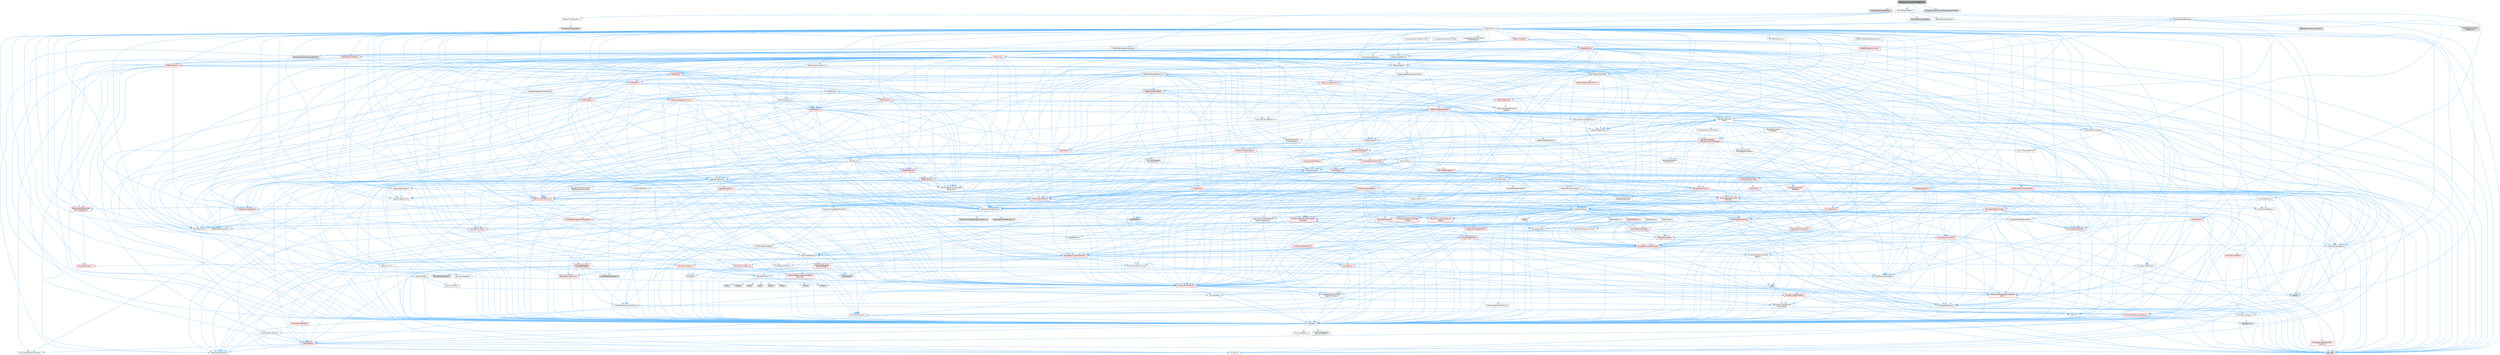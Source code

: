 digraph "DebugCameraControllerSettings.h"
{
 // INTERACTIVE_SVG=YES
 // LATEX_PDF_SIZE
  bgcolor="transparent";
  edge [fontname=Helvetica,fontsize=10,labelfontname=Helvetica,labelfontsize=10];
  node [fontname=Helvetica,fontsize=10,shape=box,height=0.2,width=0.4];
  Node1 [id="Node000001",label="DebugCameraControllerSettings.h",height=0.2,width=0.4,color="gray40", fillcolor="grey60", style="filled", fontcolor="black",tooltip=" "];
  Node1 -> Node2 [id="edge1_Node000001_Node000002",color="steelblue1",style="solid",tooltip=" "];
  Node2 [id="Node000002",label="Engine/DeveloperSettings.h",height=0.2,width=0.4,color="grey60", fillcolor="#E0E0E0", style="filled",tooltip=" "];
  Node1 -> Node3 [id="edge2_Node000001_Node000003",color="steelblue1",style="solid",tooltip=" "];
  Node3 [id="Node000003",label="Engine/EngineTypes.h",height=0.2,width=0.4,color="grey40", fillcolor="white", style="filled",URL="$df/dcf/EngineTypes_8h.html",tooltip=" "];
  Node3 -> Node4 [id="edge3_Node000003_Node000004",color="steelblue1",style="solid",tooltip=" "];
  Node4 [id="Node000004",label="Misc/EnumClassFlags.h",height=0.2,width=0.4,color="grey40", fillcolor="white", style="filled",URL="$d8/de7/EnumClassFlags_8h.html",tooltip=" "];
  Node3 -> Node5 [id="edge4_Node000003_Node000005",color="steelblue1",style="solid",tooltip=" "];
  Node5 [id="Node000005",label="UObject/ObjectMacros.h",height=0.2,width=0.4,color="grey40", fillcolor="white", style="filled",URL="$d8/d8d/ObjectMacros_8h.html",tooltip=" "];
  Node5 -> Node4 [id="edge5_Node000005_Node000004",color="steelblue1",style="solid",tooltip=" "];
  Node5 -> Node6 [id="edge6_Node000005_Node000006",color="steelblue1",style="solid",tooltip=" "];
  Node6 [id="Node000006",label="UObject/Script.h",height=0.2,width=0.4,color="grey40", fillcolor="white", style="filled",URL="$de/dc6/Script_8h.html",tooltip=" "];
  Node6 -> Node7 [id="edge7_Node000006_Node000007",color="steelblue1",style="solid",tooltip=" "];
  Node7 [id="Node000007",label="Delegates/Delegate.h",height=0.2,width=0.4,color="red", fillcolor="#FFF0F0", style="filled",URL="$d4/d80/Delegate_8h.html",tooltip=" "];
  Node7 -> Node8 [id="edge8_Node000007_Node000008",color="steelblue1",style="solid",tooltip=" "];
  Node8 [id="Node000008",label="CoreTypes.h",height=0.2,width=0.4,color="grey40", fillcolor="white", style="filled",URL="$dc/dec/CoreTypes_8h.html",tooltip=" "];
  Node8 -> Node9 [id="edge9_Node000008_Node000009",color="steelblue1",style="solid",tooltip=" "];
  Node9 [id="Node000009",label="HAL/Platform.h",height=0.2,width=0.4,color="red", fillcolor="#FFF0F0", style="filled",URL="$d9/dd0/Platform_8h.html",tooltip=" "];
  Node9 -> Node10 [id="edge10_Node000009_Node000010",color="steelblue1",style="solid",tooltip=" "];
  Node10 [id="Node000010",label="Misc/Build.h",height=0.2,width=0.4,color="grey40", fillcolor="white", style="filled",URL="$d3/dbb/Build_8h.html",tooltip=" "];
  Node9 -> Node11 [id="edge11_Node000009_Node000011",color="steelblue1",style="solid",tooltip=" "];
  Node11 [id="Node000011",label="Misc/LargeWorldCoordinates.h",height=0.2,width=0.4,color="grey40", fillcolor="white", style="filled",URL="$d2/dcb/LargeWorldCoordinates_8h.html",tooltip=" "];
  Node9 -> Node12 [id="edge12_Node000009_Node000012",color="steelblue1",style="solid",tooltip=" "];
  Node12 [id="Node000012",label="type_traits",height=0.2,width=0.4,color="grey60", fillcolor="#E0E0E0", style="filled",tooltip=" "];
  Node9 -> Node13 [id="edge13_Node000009_Node000013",color="steelblue1",style="solid",tooltip=" "];
  Node13 [id="Node000013",label="PreprocessorHelpers.h",height=0.2,width=0.4,color="grey40", fillcolor="white", style="filled",URL="$db/ddb/PreprocessorHelpers_8h.html",tooltip=" "];
  Node8 -> Node19 [id="edge14_Node000008_Node000019",color="steelblue1",style="solid",tooltip=" "];
  Node19 [id="Node000019",label="ProfilingDebugging\l/UMemoryDefines.h",height=0.2,width=0.4,color="grey40", fillcolor="white", style="filled",URL="$d2/da2/UMemoryDefines_8h.html",tooltip=" "];
  Node8 -> Node20 [id="edge15_Node000008_Node000020",color="steelblue1",style="solid",tooltip=" "];
  Node20 [id="Node000020",label="Misc/CoreMiscDefines.h",height=0.2,width=0.4,color="grey40", fillcolor="white", style="filled",URL="$da/d38/CoreMiscDefines_8h.html",tooltip=" "];
  Node20 -> Node9 [id="edge16_Node000020_Node000009",color="steelblue1",style="solid",tooltip=" "];
  Node20 -> Node13 [id="edge17_Node000020_Node000013",color="steelblue1",style="solid",tooltip=" "];
  Node8 -> Node21 [id="edge18_Node000008_Node000021",color="steelblue1",style="solid",tooltip=" "];
  Node21 [id="Node000021",label="Misc/CoreDefines.h",height=0.2,width=0.4,color="grey40", fillcolor="white", style="filled",URL="$d3/dd2/CoreDefines_8h.html",tooltip=" "];
  Node7 -> Node22 [id="edge19_Node000007_Node000022",color="steelblue1",style="solid",tooltip=" "];
  Node22 [id="Node000022",label="Misc/AssertionMacros.h",height=0.2,width=0.4,color="red", fillcolor="#FFF0F0", style="filled",URL="$d0/dfa/AssertionMacros_8h.html",tooltip=" "];
  Node22 -> Node8 [id="edge20_Node000022_Node000008",color="steelblue1",style="solid",tooltip=" "];
  Node22 -> Node9 [id="edge21_Node000022_Node000009",color="steelblue1",style="solid",tooltip=" "];
  Node22 -> Node13 [id="edge22_Node000022_Node000013",color="steelblue1",style="solid",tooltip=" "];
  Node22 -> Node58 [id="edge23_Node000022_Node000058",color="steelblue1",style="solid",tooltip=" "];
  Node58 [id="Node000058",label="Templates/EnableIf.h",height=0.2,width=0.4,color="grey40", fillcolor="white", style="filled",URL="$d7/d60/EnableIf_8h.html",tooltip=" "];
  Node58 -> Node8 [id="edge24_Node000058_Node000008",color="steelblue1",style="solid",tooltip=" "];
  Node22 -> Node59 [id="edge25_Node000022_Node000059",color="steelblue1",style="solid",tooltip=" "];
  Node59 [id="Node000059",label="Templates/IsArrayOrRefOf\lTypeByPredicate.h",height=0.2,width=0.4,color="grey40", fillcolor="white", style="filled",URL="$d6/da1/IsArrayOrRefOfTypeByPredicate_8h.html",tooltip=" "];
  Node59 -> Node8 [id="edge26_Node000059_Node000008",color="steelblue1",style="solid",tooltip=" "];
  Node22 -> Node60 [id="edge27_Node000022_Node000060",color="steelblue1",style="solid",tooltip=" "];
  Node60 [id="Node000060",label="Templates/IsValidVariadic\lFunctionArg.h",height=0.2,width=0.4,color="grey40", fillcolor="white", style="filled",URL="$d0/dc8/IsValidVariadicFunctionArg_8h.html",tooltip=" "];
  Node60 -> Node8 [id="edge28_Node000060_Node000008",color="steelblue1",style="solid",tooltip=" "];
  Node60 -> Node61 [id="edge29_Node000060_Node000061",color="steelblue1",style="solid",tooltip=" "];
  Node61 [id="Node000061",label="IsEnum.h",height=0.2,width=0.4,color="grey40", fillcolor="white", style="filled",URL="$d4/de5/IsEnum_8h.html",tooltip=" "];
  Node60 -> Node12 [id="edge30_Node000060_Node000012",color="steelblue1",style="solid",tooltip=" "];
  Node22 -> Node62 [id="edge31_Node000022_Node000062",color="steelblue1",style="solid",tooltip=" "];
  Node62 [id="Node000062",label="Traits/IsCharEncodingCompatible\lWith.h",height=0.2,width=0.4,color="red", fillcolor="#FFF0F0", style="filled",URL="$df/dd1/IsCharEncodingCompatibleWith_8h.html",tooltip=" "];
  Node62 -> Node12 [id="edge32_Node000062_Node000012",color="steelblue1",style="solid",tooltip=" "];
  Node22 -> Node64 [id="edge33_Node000022_Node000064",color="steelblue1",style="solid",tooltip=" "];
  Node64 [id="Node000064",label="Misc/VarArgs.h",height=0.2,width=0.4,color="grey40", fillcolor="white", style="filled",URL="$d5/d6f/VarArgs_8h.html",tooltip=" "];
  Node64 -> Node8 [id="edge34_Node000064_Node000008",color="steelblue1",style="solid",tooltip=" "];
  Node22 -> Node65 [id="edge35_Node000022_Node000065",color="steelblue1",style="solid",tooltip=" "];
  Node65 [id="Node000065",label="String/FormatStringSan.h",height=0.2,width=0.4,color="red", fillcolor="#FFF0F0", style="filled",URL="$d3/d8b/FormatStringSan_8h.html",tooltip=" "];
  Node65 -> Node12 [id="edge36_Node000065_Node000012",color="steelblue1",style="solid",tooltip=" "];
  Node65 -> Node8 [id="edge37_Node000065_Node000008",color="steelblue1",style="solid",tooltip=" "];
  Node65 -> Node66 [id="edge38_Node000065_Node000066",color="steelblue1",style="solid",tooltip=" "];
  Node66 [id="Node000066",label="Templates/Requires.h",height=0.2,width=0.4,color="grey40", fillcolor="white", style="filled",URL="$dc/d96/Requires_8h.html",tooltip=" "];
  Node66 -> Node58 [id="edge39_Node000066_Node000058",color="steelblue1",style="solid",tooltip=" "];
  Node66 -> Node12 [id="edge40_Node000066_Node000012",color="steelblue1",style="solid",tooltip=" "];
  Node65 -> Node60 [id="edge41_Node000065_Node000060",color="steelblue1",style="solid",tooltip=" "];
  Node65 -> Node31 [id="edge42_Node000065_Node000031",color="steelblue1",style="solid",tooltip=" "];
  Node31 [id="Node000031",label="Containers/ContainersFwd.h",height=0.2,width=0.4,color="grey40", fillcolor="white", style="filled",URL="$d4/d0a/ContainersFwd_8h.html",tooltip=" "];
  Node31 -> Node9 [id="edge43_Node000031_Node000009",color="steelblue1",style="solid",tooltip=" "];
  Node31 -> Node8 [id="edge44_Node000031_Node000008",color="steelblue1",style="solid",tooltip=" "];
  Node31 -> Node28 [id="edge45_Node000031_Node000028",color="steelblue1",style="solid",tooltip=" "];
  Node28 [id="Node000028",label="Traits/IsContiguousContainer.h",height=0.2,width=0.4,color="red", fillcolor="#FFF0F0", style="filled",URL="$d5/d3c/IsContiguousContainer_8h.html",tooltip=" "];
  Node28 -> Node8 [id="edge46_Node000028_Node000008",color="steelblue1",style="solid",tooltip=" "];
  Node28 -> Node27 [id="edge47_Node000028_Node000027",color="steelblue1",style="solid",tooltip=" "];
  Node27 [id="Node000027",label="initializer_list",height=0.2,width=0.4,color="grey60", fillcolor="#E0E0E0", style="filled",tooltip=" "];
  Node22 -> Node71 [id="edge48_Node000022_Node000071",color="steelblue1",style="solid",tooltip=" "];
  Node71 [id="Node000071",label="atomic",height=0.2,width=0.4,color="grey60", fillcolor="#E0E0E0", style="filled",tooltip=" "];
  Node7 -> Node72 [id="edge49_Node000007_Node000072",color="steelblue1",style="solid",tooltip=" "];
  Node72 [id="Node000072",label="UObject/NameTypes.h",height=0.2,width=0.4,color="red", fillcolor="#FFF0F0", style="filled",URL="$d6/d35/NameTypes_8h.html",tooltip=" "];
  Node72 -> Node8 [id="edge50_Node000072_Node000008",color="steelblue1",style="solid",tooltip=" "];
  Node72 -> Node22 [id="edge51_Node000072_Node000022",color="steelblue1",style="solid",tooltip=" "];
  Node72 -> Node73 [id="edge52_Node000072_Node000073",color="steelblue1",style="solid",tooltip=" "];
  Node73 [id="Node000073",label="HAL/UnrealMemory.h",height=0.2,width=0.4,color="grey40", fillcolor="white", style="filled",URL="$d9/d96/UnrealMemory_8h.html",tooltip=" "];
  Node73 -> Node8 [id="edge53_Node000073_Node000008",color="steelblue1",style="solid",tooltip=" "];
  Node73 -> Node74 [id="edge54_Node000073_Node000074",color="steelblue1",style="solid",tooltip=" "];
  Node74 [id="Node000074",label="GenericPlatform/GenericPlatform\lMemory.h",height=0.2,width=0.4,color="red", fillcolor="#FFF0F0", style="filled",URL="$dd/d22/GenericPlatformMemory_8h.html",tooltip=" "];
  Node74 -> Node8 [id="edge55_Node000074_Node000008",color="steelblue1",style="solid",tooltip=" "];
  Node74 -> Node44 [id="edge56_Node000074_Node000044",color="steelblue1",style="solid",tooltip=" "];
  Node44 [id="Node000044",label="string.h",height=0.2,width=0.4,color="grey60", fillcolor="#E0E0E0", style="filled",tooltip=" "];
  Node74 -> Node37 [id="edge57_Node000074_Node000037",color="steelblue1",style="solid",tooltip=" "];
  Node37 [id="Node000037",label="wchar.h",height=0.2,width=0.4,color="grey60", fillcolor="#E0E0E0", style="filled",tooltip=" "];
  Node73 -> Node77 [id="edge58_Node000073_Node000077",color="steelblue1",style="solid",tooltip=" "];
  Node77 [id="Node000077",label="HAL/MemoryBase.h",height=0.2,width=0.4,color="red", fillcolor="#FFF0F0", style="filled",URL="$d6/d9f/MemoryBase_8h.html",tooltip=" "];
  Node77 -> Node8 [id="edge59_Node000077_Node000008",color="steelblue1",style="solid",tooltip=" "];
  Node77 -> Node51 [id="edge60_Node000077_Node000051",color="steelblue1",style="solid",tooltip=" "];
  Node51 [id="Node000051",label="HAL/PlatformAtomics.h",height=0.2,width=0.4,color="red", fillcolor="#FFF0F0", style="filled",URL="$d3/d36/PlatformAtomics_8h.html",tooltip=" "];
  Node51 -> Node8 [id="edge61_Node000051_Node000008",color="steelblue1",style="solid",tooltip=" "];
  Node77 -> Node35 [id="edge62_Node000077_Node000035",color="steelblue1",style="solid",tooltip=" "];
  Node35 [id="Node000035",label="HAL/PlatformCrt.h",height=0.2,width=0.4,color="grey40", fillcolor="white", style="filled",URL="$d8/d75/PlatformCrt_8h.html",tooltip=" "];
  Node35 -> Node36 [id="edge63_Node000035_Node000036",color="steelblue1",style="solid",tooltip=" "];
  Node36 [id="Node000036",label="new",height=0.2,width=0.4,color="grey60", fillcolor="#E0E0E0", style="filled",tooltip=" "];
  Node35 -> Node37 [id="edge64_Node000035_Node000037",color="steelblue1",style="solid",tooltip=" "];
  Node35 -> Node38 [id="edge65_Node000035_Node000038",color="steelblue1",style="solid",tooltip=" "];
  Node38 [id="Node000038",label="stddef.h",height=0.2,width=0.4,color="grey60", fillcolor="#E0E0E0", style="filled",tooltip=" "];
  Node35 -> Node39 [id="edge66_Node000035_Node000039",color="steelblue1",style="solid",tooltip=" "];
  Node39 [id="Node000039",label="stdlib.h",height=0.2,width=0.4,color="grey60", fillcolor="#E0E0E0", style="filled",tooltip=" "];
  Node35 -> Node40 [id="edge67_Node000035_Node000040",color="steelblue1",style="solid",tooltip=" "];
  Node40 [id="Node000040",label="stdio.h",height=0.2,width=0.4,color="grey60", fillcolor="#E0E0E0", style="filled",tooltip=" "];
  Node35 -> Node41 [id="edge68_Node000035_Node000041",color="steelblue1",style="solid",tooltip=" "];
  Node41 [id="Node000041",label="stdarg.h",height=0.2,width=0.4,color="grey60", fillcolor="#E0E0E0", style="filled",tooltip=" "];
  Node35 -> Node42 [id="edge69_Node000035_Node000042",color="steelblue1",style="solid",tooltip=" "];
  Node42 [id="Node000042",label="math.h",height=0.2,width=0.4,color="grey60", fillcolor="#E0E0E0", style="filled",tooltip=" "];
  Node35 -> Node43 [id="edge70_Node000035_Node000043",color="steelblue1",style="solid",tooltip=" "];
  Node43 [id="Node000043",label="float.h",height=0.2,width=0.4,color="grey60", fillcolor="#E0E0E0", style="filled",tooltip=" "];
  Node35 -> Node44 [id="edge71_Node000035_Node000044",color="steelblue1",style="solid",tooltip=" "];
  Node77 -> Node78 [id="edge72_Node000077_Node000078",color="steelblue1",style="solid",tooltip=" "];
  Node78 [id="Node000078",label="Misc/Exec.h",height=0.2,width=0.4,color="grey40", fillcolor="white", style="filled",URL="$de/ddb/Exec_8h.html",tooltip=" "];
  Node78 -> Node8 [id="edge73_Node000078_Node000008",color="steelblue1",style="solid",tooltip=" "];
  Node78 -> Node22 [id="edge74_Node000078_Node000022",color="steelblue1",style="solid",tooltip=" "];
  Node73 -> Node90 [id="edge75_Node000073_Node000090",color="steelblue1",style="solid",tooltip=" "];
  Node90 [id="Node000090",label="HAL/PlatformMemory.h",height=0.2,width=0.4,color="red", fillcolor="#FFF0F0", style="filled",URL="$de/d68/PlatformMemory_8h.html",tooltip=" "];
  Node90 -> Node8 [id="edge76_Node000090_Node000008",color="steelblue1",style="solid",tooltip=" "];
  Node90 -> Node74 [id="edge77_Node000090_Node000074",color="steelblue1",style="solid",tooltip=" "];
  Node73 -> Node92 [id="edge78_Node000073_Node000092",color="steelblue1",style="solid",tooltip=" "];
  Node92 [id="Node000092",label="ProfilingDebugging\l/MemoryTrace.h",height=0.2,width=0.4,color="red", fillcolor="#FFF0F0", style="filled",URL="$da/dd7/MemoryTrace_8h.html",tooltip=" "];
  Node92 -> Node9 [id="edge79_Node000092_Node000009",color="steelblue1",style="solid",tooltip=" "];
  Node92 -> Node4 [id="edge80_Node000092_Node000004",color="steelblue1",style="solid",tooltip=" "];
  Node92 -> Node57 [id="edge81_Node000092_Node000057",color="steelblue1",style="solid",tooltip=" "];
  Node57 [id="Node000057",label="Trace/Trace.h",height=0.2,width=0.4,color="grey60", fillcolor="#E0E0E0", style="filled",tooltip=" "];
  Node73 -> Node93 [id="edge82_Node000073_Node000093",color="steelblue1",style="solid",tooltip=" "];
  Node93 [id="Node000093",label="Templates/IsPointer.h",height=0.2,width=0.4,color="grey40", fillcolor="white", style="filled",URL="$d7/d05/IsPointer_8h.html",tooltip=" "];
  Node93 -> Node8 [id="edge83_Node000093_Node000008",color="steelblue1",style="solid",tooltip=" "];
  Node72 -> Node94 [id="edge84_Node000072_Node000094",color="steelblue1",style="solid",tooltip=" "];
  Node94 [id="Node000094",label="Templates/UnrealTypeTraits.h",height=0.2,width=0.4,color="red", fillcolor="#FFF0F0", style="filled",URL="$d2/d2d/UnrealTypeTraits_8h.html",tooltip=" "];
  Node94 -> Node8 [id="edge85_Node000094_Node000008",color="steelblue1",style="solid",tooltip=" "];
  Node94 -> Node93 [id="edge86_Node000094_Node000093",color="steelblue1",style="solid",tooltip=" "];
  Node94 -> Node22 [id="edge87_Node000094_Node000022",color="steelblue1",style="solid",tooltip=" "];
  Node94 -> Node58 [id="edge88_Node000094_Node000058",color="steelblue1",style="solid",tooltip=" "];
  Node94 -> Node61 [id="edge89_Node000094_Node000061",color="steelblue1",style="solid",tooltip=" "];
  Node94 -> Node96 [id="edge90_Node000094_Node000096",color="steelblue1",style="solid",tooltip=" "];
  Node96 [id="Node000096",label="Templates/Models.h",height=0.2,width=0.4,color="red", fillcolor="#FFF0F0", style="filled",URL="$d3/d0c/Models_8h.html",tooltip=" "];
  Node94 -> Node97 [id="edge91_Node000094_Node000097",color="steelblue1",style="solid",tooltip=" "];
  Node97 [id="Node000097",label="Templates/IsPODType.h",height=0.2,width=0.4,color="grey40", fillcolor="white", style="filled",URL="$d7/db1/IsPODType_8h.html",tooltip=" "];
  Node97 -> Node8 [id="edge92_Node000097_Node000008",color="steelblue1",style="solid",tooltip=" "];
  Node94 -> Node98 [id="edge93_Node000094_Node000098",color="steelblue1",style="solid",tooltip=" "];
  Node98 [id="Node000098",label="Templates/IsUECoreType.h",height=0.2,width=0.4,color="grey40", fillcolor="white", style="filled",URL="$d1/db8/IsUECoreType_8h.html",tooltip=" "];
  Node98 -> Node8 [id="edge94_Node000098_Node000008",color="steelblue1",style="solid",tooltip=" "];
  Node98 -> Node12 [id="edge95_Node000098_Node000012",color="steelblue1",style="solid",tooltip=" "];
  Node72 -> Node99 [id="edge96_Node000072_Node000099",color="steelblue1",style="solid",tooltip=" "];
  Node99 [id="Node000099",label="Templates/UnrealTemplate.h",height=0.2,width=0.4,color="red", fillcolor="#FFF0F0", style="filled",URL="$d4/d24/UnrealTemplate_8h.html",tooltip=" "];
  Node99 -> Node8 [id="edge97_Node000099_Node000008",color="steelblue1",style="solid",tooltip=" "];
  Node99 -> Node93 [id="edge98_Node000099_Node000093",color="steelblue1",style="solid",tooltip=" "];
  Node99 -> Node73 [id="edge99_Node000099_Node000073",color="steelblue1",style="solid",tooltip=" "];
  Node99 -> Node94 [id="edge100_Node000099_Node000094",color="steelblue1",style="solid",tooltip=" "];
  Node99 -> Node66 [id="edge101_Node000099_Node000066",color="steelblue1",style="solid",tooltip=" "];
  Node99 -> Node103 [id="edge102_Node000099_Node000103",color="steelblue1",style="solid",tooltip=" "];
  Node103 [id="Node000103",label="Templates/TypeCompatible\lBytes.h",height=0.2,width=0.4,color="grey40", fillcolor="white", style="filled",URL="$df/d0a/TypeCompatibleBytes_8h.html",tooltip=" "];
  Node103 -> Node8 [id="edge103_Node000103_Node000008",color="steelblue1",style="solid",tooltip=" "];
  Node103 -> Node44 [id="edge104_Node000103_Node000044",color="steelblue1",style="solid",tooltip=" "];
  Node103 -> Node36 [id="edge105_Node000103_Node000036",color="steelblue1",style="solid",tooltip=" "];
  Node103 -> Node12 [id="edge106_Node000103_Node000012",color="steelblue1",style="solid",tooltip=" "];
  Node99 -> Node28 [id="edge107_Node000099_Node000028",color="steelblue1",style="solid",tooltip=" "];
  Node99 -> Node12 [id="edge108_Node000099_Node000012",color="steelblue1",style="solid",tooltip=" "];
  Node72 -> Node105 [id="edge109_Node000072_Node000105",color="steelblue1",style="solid",tooltip=" "];
  Node105 [id="Node000105",label="Containers/UnrealString.h",height=0.2,width=0.4,color="grey40", fillcolor="white", style="filled",URL="$d5/dba/UnrealString_8h.html",tooltip=" "];
  Node105 -> Node106 [id="edge110_Node000105_Node000106",color="steelblue1",style="solid",tooltip=" "];
  Node106 [id="Node000106",label="Containers/UnrealStringIncludes.h.inl",height=0.2,width=0.4,color="grey60", fillcolor="#E0E0E0", style="filled",tooltip=" "];
  Node105 -> Node107 [id="edge111_Node000105_Node000107",color="steelblue1",style="solid",tooltip=" "];
  Node107 [id="Node000107",label="Containers/UnrealString.h.inl",height=0.2,width=0.4,color="grey60", fillcolor="#E0E0E0", style="filled",tooltip=" "];
  Node105 -> Node108 [id="edge112_Node000105_Node000108",color="steelblue1",style="solid",tooltip=" "];
  Node108 [id="Node000108",label="Misc/StringFormatArg.h",height=0.2,width=0.4,color="grey40", fillcolor="white", style="filled",URL="$d2/d16/StringFormatArg_8h.html",tooltip=" "];
  Node108 -> Node31 [id="edge113_Node000108_Node000031",color="steelblue1",style="solid",tooltip=" "];
  Node72 -> Node109 [id="edge114_Node000072_Node000109",color="steelblue1",style="solid",tooltip=" "];
  Node109 [id="Node000109",label="HAL/CriticalSection.h",height=0.2,width=0.4,color="grey40", fillcolor="white", style="filled",URL="$d6/d90/CriticalSection_8h.html",tooltip=" "];
  Node109 -> Node110 [id="edge115_Node000109_Node000110",color="steelblue1",style="solid",tooltip=" "];
  Node110 [id="Node000110",label="HAL/PlatformMutex.h",height=0.2,width=0.4,color="red", fillcolor="#FFF0F0", style="filled",URL="$d9/d0b/PlatformMutex_8h.html",tooltip=" "];
  Node110 -> Node8 [id="edge116_Node000110_Node000008",color="steelblue1",style="solid",tooltip=" "];
  Node72 -> Node25 [id="edge117_Node000072_Node000025",color="steelblue1",style="solid",tooltip=" "];
  Node25 [id="Node000025",label="Containers/StringFwd.h",height=0.2,width=0.4,color="grey40", fillcolor="white", style="filled",URL="$df/d37/StringFwd_8h.html",tooltip=" "];
  Node25 -> Node8 [id="edge118_Node000025_Node000008",color="steelblue1",style="solid",tooltip=" "];
  Node25 -> Node26 [id="edge119_Node000025_Node000026",color="steelblue1",style="solid",tooltip=" "];
  Node26 [id="Node000026",label="Traits/ElementType.h",height=0.2,width=0.4,color="grey40", fillcolor="white", style="filled",URL="$d5/d4f/ElementType_8h.html",tooltip=" "];
  Node26 -> Node9 [id="edge120_Node000026_Node000009",color="steelblue1",style="solid",tooltip=" "];
  Node26 -> Node27 [id="edge121_Node000026_Node000027",color="steelblue1",style="solid",tooltip=" "];
  Node26 -> Node12 [id="edge122_Node000026_Node000012",color="steelblue1",style="solid",tooltip=" "];
  Node25 -> Node28 [id="edge123_Node000025_Node000028",color="steelblue1",style="solid",tooltip=" "];
  Node72 -> Node177 [id="edge124_Node000072_Node000177",color="steelblue1",style="solid",tooltip=" "];
  Node177 [id="Node000177",label="UObject/UnrealNames.h",height=0.2,width=0.4,color="red", fillcolor="#FFF0F0", style="filled",URL="$d8/db1/UnrealNames_8h.html",tooltip=" "];
  Node177 -> Node8 [id="edge125_Node000177_Node000008",color="steelblue1",style="solid",tooltip=" "];
  Node72 -> Node126 [id="edge126_Node000072_Node000126",color="steelblue1",style="solid",tooltip=" "];
  Node126 [id="Node000126",label="Misc/IntrusiveUnsetOptional\lState.h",height=0.2,width=0.4,color="red", fillcolor="#FFF0F0", style="filled",URL="$d2/d0a/IntrusiveUnsetOptionalState_8h.html",tooltip=" "];
  Node72 -> Node179 [id="edge127_Node000072_Node000179",color="steelblue1",style="solid",tooltip=" "];
  Node179 [id="Node000179",label="Misc/StringBuilder.h",height=0.2,width=0.4,color="red", fillcolor="#FFF0F0", style="filled",URL="$d4/d52/StringBuilder_8h.html",tooltip=" "];
  Node179 -> Node25 [id="edge128_Node000179_Node000025",color="steelblue1",style="solid",tooltip=" "];
  Node179 -> Node8 [id="edge129_Node000179_Node000008",color="steelblue1",style="solid",tooltip=" "];
  Node179 -> Node73 [id="edge130_Node000179_Node000073",color="steelblue1",style="solid",tooltip=" "];
  Node179 -> Node22 [id="edge131_Node000179_Node000022",color="steelblue1",style="solid",tooltip=" "];
  Node179 -> Node149 [id="edge132_Node000179_Node000149",color="steelblue1",style="solid",tooltip=" "];
  Node149 [id="Node000149",label="Misc/CString.h",height=0.2,width=0.4,color="red", fillcolor="#FFF0F0", style="filled",URL="$d2/d49/CString_8h.html",tooltip=" "];
  Node149 -> Node8 [id="edge133_Node000149_Node000008",color="steelblue1",style="solid",tooltip=" "];
  Node149 -> Node35 [id="edge134_Node000149_Node000035",color="steelblue1",style="solid",tooltip=" "];
  Node149 -> Node22 [id="edge135_Node000149_Node000022",color="steelblue1",style="solid",tooltip=" "];
  Node149 -> Node64 [id="edge136_Node000149_Node000064",color="steelblue1",style="solid",tooltip=" "];
  Node149 -> Node59 [id="edge137_Node000149_Node000059",color="steelblue1",style="solid",tooltip=" "];
  Node149 -> Node60 [id="edge138_Node000149_Node000060",color="steelblue1",style="solid",tooltip=" "];
  Node149 -> Node62 [id="edge139_Node000149_Node000062",color="steelblue1",style="solid",tooltip=" "];
  Node179 -> Node58 [id="edge140_Node000179_Node000058",color="steelblue1",style="solid",tooltip=" "];
  Node179 -> Node59 [id="edge141_Node000179_Node000059",color="steelblue1",style="solid",tooltip=" "];
  Node179 -> Node60 [id="edge142_Node000179_Node000060",color="steelblue1",style="solid",tooltip=" "];
  Node179 -> Node66 [id="edge143_Node000179_Node000066",color="steelblue1",style="solid",tooltip=" "];
  Node179 -> Node99 [id="edge144_Node000179_Node000099",color="steelblue1",style="solid",tooltip=" "];
  Node179 -> Node94 [id="edge145_Node000179_Node000094",color="steelblue1",style="solid",tooltip=" "];
  Node179 -> Node62 [id="edge146_Node000179_Node000062",color="steelblue1",style="solid",tooltip=" "];
  Node179 -> Node28 [id="edge147_Node000179_Node000028",color="steelblue1",style="solid",tooltip=" "];
  Node179 -> Node12 [id="edge148_Node000179_Node000012",color="steelblue1",style="solid",tooltip=" "];
  Node72 -> Node57 [id="edge149_Node000072_Node000057",color="steelblue1",style="solid",tooltip=" "];
  Node7 -> Node185 [id="edge150_Node000007_Node000185",color="steelblue1",style="solid",tooltip=" "];
  Node185 [id="Node000185",label="Templates/SharedPointer.h",height=0.2,width=0.4,color="red", fillcolor="#FFF0F0", style="filled",URL="$d2/d17/SharedPointer_8h.html",tooltip=" "];
  Node185 -> Node8 [id="edge151_Node000185_Node000008",color="steelblue1",style="solid",tooltip=" "];
  Node185 -> Node126 [id="edge152_Node000185_Node000126",color="steelblue1",style="solid",tooltip=" "];
  Node185 -> Node22 [id="edge153_Node000185_Node000022",color="steelblue1",style="solid",tooltip=" "];
  Node185 -> Node73 [id="edge154_Node000185_Node000073",color="steelblue1",style="solid",tooltip=" "];
  Node185 -> Node125 [id="edge155_Node000185_Node000125",color="steelblue1",style="solid",tooltip=" "];
  Node125 [id="Node000125",label="Containers/Array.h",height=0.2,width=0.4,color="grey40", fillcolor="white", style="filled",URL="$df/dd0/Array_8h.html",tooltip=" "];
  Node125 -> Node8 [id="edge156_Node000125_Node000008",color="steelblue1",style="solid",tooltip=" "];
  Node125 -> Node22 [id="edge157_Node000125_Node000022",color="steelblue1",style="solid",tooltip=" "];
  Node125 -> Node126 [id="edge158_Node000125_Node000126",color="steelblue1",style="solid",tooltip=" "];
  Node125 -> Node128 [id="edge159_Node000125_Node000128",color="steelblue1",style="solid",tooltip=" "];
  Node128 [id="Node000128",label="Misc/ReverseIterate.h",height=0.2,width=0.4,color="red", fillcolor="#FFF0F0", style="filled",URL="$db/de3/ReverseIterate_8h.html",tooltip=" "];
  Node128 -> Node9 [id="edge160_Node000128_Node000009",color="steelblue1",style="solid",tooltip=" "];
  Node125 -> Node73 [id="edge161_Node000125_Node000073",color="steelblue1",style="solid",tooltip=" "];
  Node125 -> Node94 [id="edge162_Node000125_Node000094",color="steelblue1",style="solid",tooltip=" "];
  Node125 -> Node99 [id="edge163_Node000125_Node000099",color="steelblue1",style="solid",tooltip=" "];
  Node125 -> Node130 [id="edge164_Node000125_Node000130",color="steelblue1",style="solid",tooltip=" "];
  Node130 [id="Node000130",label="Containers/AllowShrinking.h",height=0.2,width=0.4,color="grey40", fillcolor="white", style="filled",URL="$d7/d1a/AllowShrinking_8h.html",tooltip=" "];
  Node130 -> Node8 [id="edge165_Node000130_Node000008",color="steelblue1",style="solid",tooltip=" "];
  Node125 -> Node113 [id="edge166_Node000125_Node000113",color="steelblue1",style="solid",tooltip=" "];
  Node113 [id="Node000113",label="Containers/ContainerAllocation\lPolicies.h",height=0.2,width=0.4,color="red", fillcolor="#FFF0F0", style="filled",URL="$d7/dff/ContainerAllocationPolicies_8h.html",tooltip=" "];
  Node113 -> Node8 [id="edge167_Node000113_Node000008",color="steelblue1",style="solid",tooltip=" "];
  Node113 -> Node113 [id="edge168_Node000113_Node000113",color="steelblue1",style="solid",tooltip=" "];
  Node113 -> Node115 [id="edge169_Node000113_Node000115",color="steelblue1",style="solid",tooltip=" "];
  Node115 [id="Node000115",label="HAL/PlatformMath.h",height=0.2,width=0.4,color="red", fillcolor="#FFF0F0", style="filled",URL="$dc/d53/PlatformMath_8h.html",tooltip=" "];
  Node115 -> Node8 [id="edge170_Node000115_Node000008",color="steelblue1",style="solid",tooltip=" "];
  Node113 -> Node73 [id="edge171_Node000113_Node000073",color="steelblue1",style="solid",tooltip=" "];
  Node113 -> Node22 [id="edge172_Node000113_Node000022",color="steelblue1",style="solid",tooltip=" "];
  Node113 -> Node103 [id="edge173_Node000113_Node000103",color="steelblue1",style="solid",tooltip=" "];
  Node113 -> Node12 [id="edge174_Node000113_Node000012",color="steelblue1",style="solid",tooltip=" "];
  Node125 -> Node131 [id="edge175_Node000125_Node000131",color="steelblue1",style="solid",tooltip=" "];
  Node131 [id="Node000131",label="Containers/ContainerElement\lTypeCompatibility.h",height=0.2,width=0.4,color="grey40", fillcolor="white", style="filled",URL="$df/ddf/ContainerElementTypeCompatibility_8h.html",tooltip=" "];
  Node131 -> Node8 [id="edge176_Node000131_Node000008",color="steelblue1",style="solid",tooltip=" "];
  Node131 -> Node94 [id="edge177_Node000131_Node000094",color="steelblue1",style="solid",tooltip=" "];
  Node125 -> Node132 [id="edge178_Node000125_Node000132",color="steelblue1",style="solid",tooltip=" "];
  Node132 [id="Node000132",label="Serialization/Archive.h",height=0.2,width=0.4,color="red", fillcolor="#FFF0F0", style="filled",URL="$d7/d3b/Archive_8h.html",tooltip=" "];
  Node132 -> Node8 [id="edge179_Node000132_Node000008",color="steelblue1",style="solid",tooltip=" "];
  Node132 -> Node133 [id="edge180_Node000132_Node000133",color="steelblue1",style="solid",tooltip=" "];
  Node133 [id="Node000133",label="HAL/PlatformProperties.h",height=0.2,width=0.4,color="red", fillcolor="#FFF0F0", style="filled",URL="$d9/db0/PlatformProperties_8h.html",tooltip=" "];
  Node133 -> Node8 [id="edge181_Node000133_Node000008",color="steelblue1",style="solid",tooltip=" "];
  Node132 -> Node32 [id="edge182_Node000132_Node000032",color="steelblue1",style="solid",tooltip=" "];
  Node32 [id="Node000032",label="Math/MathFwd.h",height=0.2,width=0.4,color="grey40", fillcolor="white", style="filled",URL="$d2/d10/MathFwd_8h.html",tooltip=" "];
  Node32 -> Node9 [id="edge183_Node000032_Node000009",color="steelblue1",style="solid",tooltip=" "];
  Node132 -> Node22 [id="edge184_Node000132_Node000022",color="steelblue1",style="solid",tooltip=" "];
  Node132 -> Node10 [id="edge185_Node000132_Node000010",color="steelblue1",style="solid",tooltip=" "];
  Node132 -> Node64 [id="edge186_Node000132_Node000064",color="steelblue1",style="solid",tooltip=" "];
  Node132 -> Node58 [id="edge187_Node000132_Node000058",color="steelblue1",style="solid",tooltip=" "];
  Node132 -> Node59 [id="edge188_Node000132_Node000059",color="steelblue1",style="solid",tooltip=" "];
  Node132 -> Node60 [id="edge189_Node000132_Node000060",color="steelblue1",style="solid",tooltip=" "];
  Node132 -> Node99 [id="edge190_Node000132_Node000099",color="steelblue1",style="solid",tooltip=" "];
  Node132 -> Node62 [id="edge191_Node000132_Node000062",color="steelblue1",style="solid",tooltip=" "];
  Node132 -> Node141 [id="edge192_Node000132_Node000141",color="steelblue1",style="solid",tooltip=" "];
  Node141 [id="Node000141",label="UObject/ObjectVersion.h",height=0.2,width=0.4,color="grey40", fillcolor="white", style="filled",URL="$da/d63/ObjectVersion_8h.html",tooltip=" "];
  Node141 -> Node8 [id="edge193_Node000141_Node000008",color="steelblue1",style="solid",tooltip=" "];
  Node125 -> Node142 [id="edge194_Node000125_Node000142",color="steelblue1",style="solid",tooltip=" "];
  Node142 [id="Node000142",label="Serialization/MemoryImage\lWriter.h",height=0.2,width=0.4,color="red", fillcolor="#FFF0F0", style="filled",URL="$d0/d08/MemoryImageWriter_8h.html",tooltip=" "];
  Node142 -> Node8 [id="edge195_Node000142_Node000008",color="steelblue1",style="solid",tooltip=" "];
  Node125 -> Node156 [id="edge196_Node000125_Node000156",color="steelblue1",style="solid",tooltip=" "];
  Node156 [id="Node000156",label="Algo/Heapify.h",height=0.2,width=0.4,color="grey40", fillcolor="white", style="filled",URL="$d0/d2a/Heapify_8h.html",tooltip=" "];
  Node156 -> Node157 [id="edge197_Node000156_Node000157",color="steelblue1",style="solid",tooltip=" "];
  Node157 [id="Node000157",label="Algo/Impl/BinaryHeap.h",height=0.2,width=0.4,color="red", fillcolor="#FFF0F0", style="filled",URL="$d7/da3/Algo_2Impl_2BinaryHeap_8h.html",tooltip=" "];
  Node157 -> Node158 [id="edge198_Node000157_Node000158",color="steelblue1",style="solid",tooltip=" "];
  Node158 [id="Node000158",label="Templates/Invoke.h",height=0.2,width=0.4,color="red", fillcolor="#FFF0F0", style="filled",URL="$d7/deb/Invoke_8h.html",tooltip=" "];
  Node158 -> Node8 [id="edge199_Node000158_Node000008",color="steelblue1",style="solid",tooltip=" "];
  Node158 -> Node99 [id="edge200_Node000158_Node000099",color="steelblue1",style="solid",tooltip=" "];
  Node158 -> Node12 [id="edge201_Node000158_Node000012",color="steelblue1",style="solid",tooltip=" "];
  Node157 -> Node12 [id="edge202_Node000157_Node000012",color="steelblue1",style="solid",tooltip=" "];
  Node156 -> Node162 [id="edge203_Node000156_Node000162",color="steelblue1",style="solid",tooltip=" "];
  Node162 [id="Node000162",label="Templates/IdentityFunctor.h",height=0.2,width=0.4,color="grey40", fillcolor="white", style="filled",URL="$d7/d2e/IdentityFunctor_8h.html",tooltip=" "];
  Node162 -> Node9 [id="edge204_Node000162_Node000009",color="steelblue1",style="solid",tooltip=" "];
  Node156 -> Node158 [id="edge205_Node000156_Node000158",color="steelblue1",style="solid",tooltip=" "];
  Node156 -> Node163 [id="edge206_Node000156_Node000163",color="steelblue1",style="solid",tooltip=" "];
  Node163 [id="Node000163",label="Templates/Less.h",height=0.2,width=0.4,color="grey40", fillcolor="white", style="filled",URL="$de/dc8/Less_8h.html",tooltip=" "];
  Node163 -> Node8 [id="edge207_Node000163_Node000008",color="steelblue1",style="solid",tooltip=" "];
  Node163 -> Node99 [id="edge208_Node000163_Node000099",color="steelblue1",style="solid",tooltip=" "];
  Node156 -> Node99 [id="edge209_Node000156_Node000099",color="steelblue1",style="solid",tooltip=" "];
  Node125 -> Node164 [id="edge210_Node000125_Node000164",color="steelblue1",style="solid",tooltip=" "];
  Node164 [id="Node000164",label="Algo/HeapSort.h",height=0.2,width=0.4,color="grey40", fillcolor="white", style="filled",URL="$d3/d92/HeapSort_8h.html",tooltip=" "];
  Node164 -> Node157 [id="edge211_Node000164_Node000157",color="steelblue1",style="solid",tooltip=" "];
  Node164 -> Node162 [id="edge212_Node000164_Node000162",color="steelblue1",style="solid",tooltip=" "];
  Node164 -> Node163 [id="edge213_Node000164_Node000163",color="steelblue1",style="solid",tooltip=" "];
  Node164 -> Node99 [id="edge214_Node000164_Node000099",color="steelblue1",style="solid",tooltip=" "];
  Node125 -> Node165 [id="edge215_Node000125_Node000165",color="steelblue1",style="solid",tooltip=" "];
  Node165 [id="Node000165",label="Algo/IsHeap.h",height=0.2,width=0.4,color="grey40", fillcolor="white", style="filled",URL="$de/d32/IsHeap_8h.html",tooltip=" "];
  Node165 -> Node157 [id="edge216_Node000165_Node000157",color="steelblue1",style="solid",tooltip=" "];
  Node165 -> Node162 [id="edge217_Node000165_Node000162",color="steelblue1",style="solid",tooltip=" "];
  Node165 -> Node158 [id="edge218_Node000165_Node000158",color="steelblue1",style="solid",tooltip=" "];
  Node165 -> Node163 [id="edge219_Node000165_Node000163",color="steelblue1",style="solid",tooltip=" "];
  Node165 -> Node99 [id="edge220_Node000165_Node000099",color="steelblue1",style="solid",tooltip=" "];
  Node125 -> Node157 [id="edge221_Node000125_Node000157",color="steelblue1",style="solid",tooltip=" "];
  Node125 -> Node166 [id="edge222_Node000125_Node000166",color="steelblue1",style="solid",tooltip=" "];
  Node166 [id="Node000166",label="Algo/StableSort.h",height=0.2,width=0.4,color="red", fillcolor="#FFF0F0", style="filled",URL="$d7/d3c/StableSort_8h.html",tooltip=" "];
  Node166 -> Node162 [id="edge223_Node000166_Node000162",color="steelblue1",style="solid",tooltip=" "];
  Node166 -> Node158 [id="edge224_Node000166_Node000158",color="steelblue1",style="solid",tooltip=" "];
  Node166 -> Node163 [id="edge225_Node000166_Node000163",color="steelblue1",style="solid",tooltip=" "];
  Node166 -> Node99 [id="edge226_Node000166_Node000099",color="steelblue1",style="solid",tooltip=" "];
  Node125 -> Node169 [id="edge227_Node000125_Node000169",color="steelblue1",style="solid",tooltip=" "];
  Node169 [id="Node000169",label="Concepts/GetTypeHashable.h",height=0.2,width=0.4,color="grey40", fillcolor="white", style="filled",URL="$d3/da2/GetTypeHashable_8h.html",tooltip=" "];
  Node169 -> Node8 [id="edge228_Node000169_Node000008",color="steelblue1",style="solid",tooltip=" "];
  Node169 -> Node147 [id="edge229_Node000169_Node000147",color="steelblue1",style="solid",tooltip=" "];
  Node147 [id="Node000147",label="Templates/TypeHash.h",height=0.2,width=0.4,color="red", fillcolor="#FFF0F0", style="filled",URL="$d1/d62/TypeHash_8h.html",tooltip=" "];
  Node147 -> Node8 [id="edge230_Node000147_Node000008",color="steelblue1",style="solid",tooltip=" "];
  Node147 -> Node66 [id="edge231_Node000147_Node000066",color="steelblue1",style="solid",tooltip=" "];
  Node147 -> Node12 [id="edge232_Node000147_Node000012",color="steelblue1",style="solid",tooltip=" "];
  Node125 -> Node162 [id="edge233_Node000125_Node000162",color="steelblue1",style="solid",tooltip=" "];
  Node125 -> Node158 [id="edge234_Node000125_Node000158",color="steelblue1",style="solid",tooltip=" "];
  Node125 -> Node163 [id="edge235_Node000125_Node000163",color="steelblue1",style="solid",tooltip=" "];
  Node125 -> Node170 [id="edge236_Node000125_Node000170",color="steelblue1",style="solid",tooltip=" "];
  Node170 [id="Node000170",label="Templates/LosesQualifiers\lFromTo.h",height=0.2,width=0.4,color="red", fillcolor="#FFF0F0", style="filled",URL="$d2/db3/LosesQualifiersFromTo_8h.html",tooltip=" "];
  Node170 -> Node12 [id="edge237_Node000170_Node000012",color="steelblue1",style="solid",tooltip=" "];
  Node125 -> Node66 [id="edge238_Node000125_Node000066",color="steelblue1",style="solid",tooltip=" "];
  Node125 -> Node171 [id="edge239_Node000125_Node000171",color="steelblue1",style="solid",tooltip=" "];
  Node171 [id="Node000171",label="Templates/Sorting.h",height=0.2,width=0.4,color="red", fillcolor="#FFF0F0", style="filled",URL="$d3/d9e/Sorting_8h.html",tooltip=" "];
  Node171 -> Node8 [id="edge240_Node000171_Node000008",color="steelblue1",style="solid",tooltip=" "];
  Node171 -> Node115 [id="edge241_Node000171_Node000115",color="steelblue1",style="solid",tooltip=" "];
  Node171 -> Node163 [id="edge242_Node000171_Node000163",color="steelblue1",style="solid",tooltip=" "];
  Node125 -> Node175 [id="edge243_Node000125_Node000175",color="steelblue1",style="solid",tooltip=" "];
  Node175 [id="Node000175",label="Templates/AlignmentTemplates.h",height=0.2,width=0.4,color="red", fillcolor="#FFF0F0", style="filled",URL="$dd/d32/AlignmentTemplates_8h.html",tooltip=" "];
  Node175 -> Node8 [id="edge244_Node000175_Node000008",color="steelblue1",style="solid",tooltip=" "];
  Node175 -> Node93 [id="edge245_Node000175_Node000093",color="steelblue1",style="solid",tooltip=" "];
  Node125 -> Node26 [id="edge246_Node000125_Node000026",color="steelblue1",style="solid",tooltip=" "];
  Node125 -> Node121 [id="edge247_Node000125_Node000121",color="steelblue1",style="solid",tooltip=" "];
  Node121 [id="Node000121",label="limits",height=0.2,width=0.4,color="grey60", fillcolor="#E0E0E0", style="filled",tooltip=" "];
  Node125 -> Node12 [id="edge248_Node000125_Node000012",color="steelblue1",style="solid",tooltip=" "];
  Node185 -> Node187 [id="edge249_Node000185_Node000187",color="steelblue1",style="solid",tooltip=" "];
  Node187 [id="Node000187",label="Containers/Map.h",height=0.2,width=0.4,color="grey40", fillcolor="white", style="filled",URL="$df/d79/Map_8h.html",tooltip=" "];
  Node187 -> Node8 [id="edge250_Node000187_Node000008",color="steelblue1",style="solid",tooltip=" "];
  Node187 -> Node188 [id="edge251_Node000187_Node000188",color="steelblue1",style="solid",tooltip=" "];
  Node188 [id="Node000188",label="Algo/Reverse.h",height=0.2,width=0.4,color="grey40", fillcolor="white", style="filled",URL="$d5/d93/Reverse_8h.html",tooltip=" "];
  Node188 -> Node8 [id="edge252_Node000188_Node000008",color="steelblue1",style="solid",tooltip=" "];
  Node188 -> Node99 [id="edge253_Node000188_Node000099",color="steelblue1",style="solid",tooltip=" "];
  Node187 -> Node131 [id="edge254_Node000187_Node000131",color="steelblue1",style="solid",tooltip=" "];
  Node187 -> Node189 [id="edge255_Node000187_Node000189",color="steelblue1",style="solid",tooltip=" "];
  Node189 [id="Node000189",label="Containers/Set.h",height=0.2,width=0.4,color="grey40", fillcolor="white", style="filled",URL="$d4/d45/Set_8h.html",tooltip=" "];
  Node189 -> Node113 [id="edge256_Node000189_Node000113",color="steelblue1",style="solid",tooltip=" "];
  Node189 -> Node131 [id="edge257_Node000189_Node000131",color="steelblue1",style="solid",tooltip=" "];
  Node189 -> Node190 [id="edge258_Node000189_Node000190",color="steelblue1",style="solid",tooltip=" "];
  Node190 [id="Node000190",label="Containers/SetUtilities.h",height=0.2,width=0.4,color="red", fillcolor="#FFF0F0", style="filled",URL="$dc/de5/SetUtilities_8h.html",tooltip=" "];
  Node190 -> Node8 [id="edge259_Node000190_Node000008",color="steelblue1",style="solid",tooltip=" "];
  Node190 -> Node94 [id="edge260_Node000190_Node000094",color="steelblue1",style="solid",tooltip=" "];
  Node189 -> Node191 [id="edge261_Node000189_Node000191",color="steelblue1",style="solid",tooltip=" "];
  Node191 [id="Node000191",label="Containers/SparseArray.h",height=0.2,width=0.4,color="red", fillcolor="#FFF0F0", style="filled",URL="$d5/dbf/SparseArray_8h.html",tooltip=" "];
  Node191 -> Node8 [id="edge262_Node000191_Node000008",color="steelblue1",style="solid",tooltip=" "];
  Node191 -> Node22 [id="edge263_Node000191_Node000022",color="steelblue1",style="solid",tooltip=" "];
  Node191 -> Node73 [id="edge264_Node000191_Node000073",color="steelblue1",style="solid",tooltip=" "];
  Node191 -> Node94 [id="edge265_Node000191_Node000094",color="steelblue1",style="solid",tooltip=" "];
  Node191 -> Node99 [id="edge266_Node000191_Node000099",color="steelblue1",style="solid",tooltip=" "];
  Node191 -> Node113 [id="edge267_Node000191_Node000113",color="steelblue1",style="solid",tooltip=" "];
  Node191 -> Node163 [id="edge268_Node000191_Node000163",color="steelblue1",style="solid",tooltip=" "];
  Node191 -> Node125 [id="edge269_Node000191_Node000125",color="steelblue1",style="solid",tooltip=" "];
  Node191 -> Node174 [id="edge270_Node000191_Node000174",color="steelblue1",style="solid",tooltip=" "];
  Node174 [id="Node000174",label="Math/UnrealMathUtility.h",height=0.2,width=0.4,color="red", fillcolor="#FFF0F0", style="filled",URL="$db/db8/UnrealMathUtility_8h.html",tooltip=" "];
  Node174 -> Node8 [id="edge271_Node000174_Node000008",color="steelblue1",style="solid",tooltip=" "];
  Node174 -> Node22 [id="edge272_Node000174_Node000022",color="steelblue1",style="solid",tooltip=" "];
  Node174 -> Node115 [id="edge273_Node000174_Node000115",color="steelblue1",style="solid",tooltip=" "];
  Node174 -> Node32 [id="edge274_Node000174_Node000032",color="steelblue1",style="solid",tooltip=" "];
  Node174 -> Node66 [id="edge275_Node000174_Node000066",color="steelblue1",style="solid",tooltip=" "];
  Node191 -> Node194 [id="edge276_Node000191_Node000194",color="steelblue1",style="solid",tooltip=" "];
  Node194 [id="Node000194",label="Serialization/Structured\lArchive.h",height=0.2,width=0.4,color="red", fillcolor="#FFF0F0", style="filled",URL="$d9/d1e/StructuredArchive_8h.html",tooltip=" "];
  Node194 -> Node125 [id="edge277_Node000194_Node000125",color="steelblue1",style="solid",tooltip=" "];
  Node194 -> Node113 [id="edge278_Node000194_Node000113",color="steelblue1",style="solid",tooltip=" "];
  Node194 -> Node8 [id="edge279_Node000194_Node000008",color="steelblue1",style="solid",tooltip=" "];
  Node194 -> Node10 [id="edge280_Node000194_Node000010",color="steelblue1",style="solid",tooltip=" "];
  Node194 -> Node132 [id="edge281_Node000194_Node000132",color="steelblue1",style="solid",tooltip=" "];
  Node194 -> Node198 [id="edge282_Node000194_Node000198",color="steelblue1",style="solid",tooltip=" "];
  Node198 [id="Node000198",label="Serialization/Structured\lArchiveAdapters.h",height=0.2,width=0.4,color="red", fillcolor="#FFF0F0", style="filled",URL="$d3/de1/StructuredArchiveAdapters_8h.html",tooltip=" "];
  Node198 -> Node8 [id="edge283_Node000198_Node000008",color="steelblue1",style="solid",tooltip=" "];
  Node198 -> Node96 [id="edge284_Node000198_Node000096",color="steelblue1",style="solid",tooltip=" "];
  Node191 -> Node142 [id="edge285_Node000191_Node000142",color="steelblue1",style="solid",tooltip=" "];
  Node191 -> Node105 [id="edge286_Node000191_Node000105",color="steelblue1",style="solid",tooltip=" "];
  Node191 -> Node126 [id="edge287_Node000191_Node000126",color="steelblue1",style="solid",tooltip=" "];
  Node189 -> Node31 [id="edge288_Node000189_Node000031",color="steelblue1",style="solid",tooltip=" "];
  Node189 -> Node174 [id="edge289_Node000189_Node000174",color="steelblue1",style="solid",tooltip=" "];
  Node189 -> Node22 [id="edge290_Node000189_Node000022",color="steelblue1",style="solid",tooltip=" "];
  Node189 -> Node209 [id="edge291_Node000189_Node000209",color="steelblue1",style="solid",tooltip=" "];
  Node209 [id="Node000209",label="Misc/StructBuilder.h",height=0.2,width=0.4,color="grey40", fillcolor="white", style="filled",URL="$d9/db3/StructBuilder_8h.html",tooltip=" "];
  Node209 -> Node8 [id="edge292_Node000209_Node000008",color="steelblue1",style="solid",tooltip=" "];
  Node209 -> Node174 [id="edge293_Node000209_Node000174",color="steelblue1",style="solid",tooltip=" "];
  Node209 -> Node175 [id="edge294_Node000209_Node000175",color="steelblue1",style="solid",tooltip=" "];
  Node189 -> Node142 [id="edge295_Node000189_Node000142",color="steelblue1",style="solid",tooltip=" "];
  Node189 -> Node194 [id="edge296_Node000189_Node000194",color="steelblue1",style="solid",tooltip=" "];
  Node189 -> Node210 [id="edge297_Node000189_Node000210",color="steelblue1",style="solid",tooltip=" "];
  Node210 [id="Node000210",label="Templates/Function.h",height=0.2,width=0.4,color="red", fillcolor="#FFF0F0", style="filled",URL="$df/df5/Function_8h.html",tooltip=" "];
  Node210 -> Node8 [id="edge298_Node000210_Node000008",color="steelblue1",style="solid",tooltip=" "];
  Node210 -> Node22 [id="edge299_Node000210_Node000022",color="steelblue1",style="solid",tooltip=" "];
  Node210 -> Node126 [id="edge300_Node000210_Node000126",color="steelblue1",style="solid",tooltip=" "];
  Node210 -> Node73 [id="edge301_Node000210_Node000073",color="steelblue1",style="solid",tooltip=" "];
  Node210 -> Node94 [id="edge302_Node000210_Node000094",color="steelblue1",style="solid",tooltip=" "];
  Node210 -> Node158 [id="edge303_Node000210_Node000158",color="steelblue1",style="solid",tooltip=" "];
  Node210 -> Node99 [id="edge304_Node000210_Node000099",color="steelblue1",style="solid",tooltip=" "];
  Node210 -> Node66 [id="edge305_Node000210_Node000066",color="steelblue1",style="solid",tooltip=" "];
  Node210 -> Node174 [id="edge306_Node000210_Node000174",color="steelblue1",style="solid",tooltip=" "];
  Node210 -> Node36 [id="edge307_Node000210_Node000036",color="steelblue1",style="solid",tooltip=" "];
  Node210 -> Node12 [id="edge308_Node000210_Node000012",color="steelblue1",style="solid",tooltip=" "];
  Node189 -> Node212 [id="edge309_Node000189_Node000212",color="steelblue1",style="solid",tooltip=" "];
  Node212 [id="Node000212",label="Templates/RetainedRef.h",height=0.2,width=0.4,color="grey40", fillcolor="white", style="filled",URL="$d1/dac/RetainedRef_8h.html",tooltip=" "];
  Node189 -> Node171 [id="edge310_Node000189_Node000171",color="steelblue1",style="solid",tooltip=" "];
  Node189 -> Node147 [id="edge311_Node000189_Node000147",color="steelblue1",style="solid",tooltip=" "];
  Node189 -> Node99 [id="edge312_Node000189_Node000099",color="steelblue1",style="solid",tooltip=" "];
  Node189 -> Node27 [id="edge313_Node000189_Node000027",color="steelblue1",style="solid",tooltip=" "];
  Node189 -> Node12 [id="edge314_Node000189_Node000012",color="steelblue1",style="solid",tooltip=" "];
  Node187 -> Node105 [id="edge315_Node000187_Node000105",color="steelblue1",style="solid",tooltip=" "];
  Node187 -> Node22 [id="edge316_Node000187_Node000022",color="steelblue1",style="solid",tooltip=" "];
  Node187 -> Node209 [id="edge317_Node000187_Node000209",color="steelblue1",style="solid",tooltip=" "];
  Node187 -> Node210 [id="edge318_Node000187_Node000210",color="steelblue1",style="solid",tooltip=" "];
  Node187 -> Node171 [id="edge319_Node000187_Node000171",color="steelblue1",style="solid",tooltip=" "];
  Node187 -> Node213 [id="edge320_Node000187_Node000213",color="steelblue1",style="solid",tooltip=" "];
  Node213 [id="Node000213",label="Templates/Tuple.h",height=0.2,width=0.4,color="red", fillcolor="#FFF0F0", style="filled",URL="$d2/d4f/Tuple_8h.html",tooltip=" "];
  Node213 -> Node8 [id="edge321_Node000213_Node000008",color="steelblue1",style="solid",tooltip=" "];
  Node213 -> Node99 [id="edge322_Node000213_Node000099",color="steelblue1",style="solid",tooltip=" "];
  Node213 -> Node158 [id="edge323_Node000213_Node000158",color="steelblue1",style="solid",tooltip=" "];
  Node213 -> Node194 [id="edge324_Node000213_Node000194",color="steelblue1",style="solid",tooltip=" "];
  Node213 -> Node66 [id="edge325_Node000213_Node000066",color="steelblue1",style="solid",tooltip=" "];
  Node213 -> Node147 [id="edge326_Node000213_Node000147",color="steelblue1",style="solid",tooltip=" "];
  Node213 -> Node12 [id="edge327_Node000213_Node000012",color="steelblue1",style="solid",tooltip=" "];
  Node187 -> Node99 [id="edge328_Node000187_Node000099",color="steelblue1",style="solid",tooltip=" "];
  Node187 -> Node94 [id="edge329_Node000187_Node000094",color="steelblue1",style="solid",tooltip=" "];
  Node187 -> Node12 [id="edge330_Node000187_Node000012",color="steelblue1",style="solid",tooltip=" "];
  Node185 -> Node216 [id="edge331_Node000185_Node000216",color="steelblue1",style="solid",tooltip=" "];
  Node216 [id="Node000216",label="CoreGlobals.h",height=0.2,width=0.4,color="red", fillcolor="#FFF0F0", style="filled",URL="$d5/d8c/CoreGlobals_8h.html",tooltip=" "];
  Node216 -> Node105 [id="edge332_Node000216_Node000105",color="steelblue1",style="solid",tooltip=" "];
  Node216 -> Node8 [id="edge333_Node000216_Node000008",color="steelblue1",style="solid",tooltip=" "];
  Node216 -> Node220 [id="edge334_Node000216_Node000220",color="steelblue1",style="solid",tooltip=" "];
  Node220 [id="Node000220",label="Logging/LogMacros.h",height=0.2,width=0.4,color="grey40", fillcolor="white", style="filled",URL="$d0/d16/LogMacros_8h.html",tooltip=" "];
  Node220 -> Node105 [id="edge335_Node000220_Node000105",color="steelblue1",style="solid",tooltip=" "];
  Node220 -> Node8 [id="edge336_Node000220_Node000008",color="steelblue1",style="solid",tooltip=" "];
  Node220 -> Node13 [id="edge337_Node000220_Node000013",color="steelblue1",style="solid",tooltip=" "];
  Node220 -> Node221 [id="edge338_Node000220_Node000221",color="steelblue1",style="solid",tooltip=" "];
  Node221 [id="Node000221",label="Logging/LogCategory.h",height=0.2,width=0.4,color="grey40", fillcolor="white", style="filled",URL="$d9/d36/LogCategory_8h.html",tooltip=" "];
  Node221 -> Node8 [id="edge339_Node000221_Node000008",color="steelblue1",style="solid",tooltip=" "];
  Node221 -> Node80 [id="edge340_Node000221_Node000080",color="steelblue1",style="solid",tooltip=" "];
  Node80 [id="Node000080",label="Logging/LogVerbosity.h",height=0.2,width=0.4,color="grey40", fillcolor="white", style="filled",URL="$d2/d8f/LogVerbosity_8h.html",tooltip=" "];
  Node80 -> Node8 [id="edge341_Node000080_Node000008",color="steelblue1",style="solid",tooltip=" "];
  Node221 -> Node72 [id="edge342_Node000221_Node000072",color="steelblue1",style="solid",tooltip=" "];
  Node220 -> Node222 [id="edge343_Node000220_Node000222",color="steelblue1",style="solid",tooltip=" "];
  Node222 [id="Node000222",label="Logging/LogScopedCategory\lAndVerbosityOverride.h",height=0.2,width=0.4,color="grey40", fillcolor="white", style="filled",URL="$de/dba/LogScopedCategoryAndVerbosityOverride_8h.html",tooltip=" "];
  Node222 -> Node8 [id="edge344_Node000222_Node000008",color="steelblue1",style="solid",tooltip=" "];
  Node222 -> Node80 [id="edge345_Node000222_Node000080",color="steelblue1",style="solid",tooltip=" "];
  Node222 -> Node72 [id="edge346_Node000222_Node000072",color="steelblue1",style="solid",tooltip=" "];
  Node220 -> Node223 [id="edge347_Node000220_Node000223",color="steelblue1",style="solid",tooltip=" "];
  Node223 [id="Node000223",label="Logging/LogTrace.h",height=0.2,width=0.4,color="red", fillcolor="#FFF0F0", style="filled",URL="$d5/d91/LogTrace_8h.html",tooltip=" "];
  Node223 -> Node8 [id="edge348_Node000223_Node000008",color="steelblue1",style="solid",tooltip=" "];
  Node223 -> Node125 [id="edge349_Node000223_Node000125",color="steelblue1",style="solid",tooltip=" "];
  Node223 -> Node13 [id="edge350_Node000223_Node000013",color="steelblue1",style="solid",tooltip=" "];
  Node223 -> Node80 [id="edge351_Node000223_Node000080",color="steelblue1",style="solid",tooltip=" "];
  Node223 -> Node10 [id="edge352_Node000223_Node000010",color="steelblue1",style="solid",tooltip=" "];
  Node223 -> Node59 [id="edge353_Node000223_Node000059",color="steelblue1",style="solid",tooltip=" "];
  Node223 -> Node57 [id="edge354_Node000223_Node000057",color="steelblue1",style="solid",tooltip=" "];
  Node223 -> Node62 [id="edge355_Node000223_Node000062",color="steelblue1",style="solid",tooltip=" "];
  Node220 -> Node80 [id="edge356_Node000220_Node000080",color="steelblue1",style="solid",tooltip=" "];
  Node220 -> Node22 [id="edge357_Node000220_Node000022",color="steelblue1",style="solid",tooltip=" "];
  Node220 -> Node10 [id="edge358_Node000220_Node000010",color="steelblue1",style="solid",tooltip=" "];
  Node220 -> Node64 [id="edge359_Node000220_Node000064",color="steelblue1",style="solid",tooltip=" "];
  Node220 -> Node65 [id="edge360_Node000220_Node000065",color="steelblue1",style="solid",tooltip=" "];
  Node220 -> Node58 [id="edge361_Node000220_Node000058",color="steelblue1",style="solid",tooltip=" "];
  Node220 -> Node59 [id="edge362_Node000220_Node000059",color="steelblue1",style="solid",tooltip=" "];
  Node220 -> Node60 [id="edge363_Node000220_Node000060",color="steelblue1",style="solid",tooltip=" "];
  Node220 -> Node62 [id="edge364_Node000220_Node000062",color="steelblue1",style="solid",tooltip=" "];
  Node220 -> Node12 [id="edge365_Node000220_Node000012",color="steelblue1",style="solid",tooltip=" "];
  Node216 -> Node10 [id="edge366_Node000216_Node000010",color="steelblue1",style="solid",tooltip=" "];
  Node216 -> Node4 [id="edge367_Node000216_Node000004",color="steelblue1",style="solid",tooltip=" "];
  Node216 -> Node50 [id="edge368_Node000216_Node000050",color="steelblue1",style="solid",tooltip=" "];
  Node50 [id="Node000050",label="ProfilingDebugging\l/CpuProfilerTrace.h",height=0.2,width=0.4,color="red", fillcolor="#FFF0F0", style="filled",URL="$da/dcb/CpuProfilerTrace_8h.html",tooltip=" "];
  Node50 -> Node8 [id="edge369_Node000050_Node000008",color="steelblue1",style="solid",tooltip=" "];
  Node50 -> Node31 [id="edge370_Node000050_Node000031",color="steelblue1",style="solid",tooltip=" "];
  Node50 -> Node51 [id="edge371_Node000050_Node000051",color="steelblue1",style="solid",tooltip=" "];
  Node50 -> Node13 [id="edge372_Node000050_Node000013",color="steelblue1",style="solid",tooltip=" "];
  Node50 -> Node10 [id="edge373_Node000050_Node000010",color="steelblue1",style="solid",tooltip=" "];
  Node50 -> Node55 [id="edge374_Node000050_Node000055",color="steelblue1",style="solid",tooltip=" "];
  Node55 [id="Node000055",label="Trace/Detail/Channel.h",height=0.2,width=0.4,color="grey60", fillcolor="#E0E0E0", style="filled",tooltip=" "];
  Node50 -> Node56 [id="edge375_Node000050_Node000056",color="steelblue1",style="solid",tooltip=" "];
  Node56 [id="Node000056",label="Trace/Detail/Channel.inl",height=0.2,width=0.4,color="grey60", fillcolor="#E0E0E0", style="filled",tooltip=" "];
  Node50 -> Node57 [id="edge376_Node000050_Node000057",color="steelblue1",style="solid",tooltip=" "];
  Node216 -> Node72 [id="edge377_Node000216_Node000072",color="steelblue1",style="solid",tooltip=" "];
  Node216 -> Node71 [id="edge378_Node000216_Node000071",color="steelblue1",style="solid",tooltip=" "];
  Node7 -> Node226 [id="edge379_Node000007_Node000226",color="steelblue1",style="solid",tooltip=" "];
  Node226 [id="Node000226",label="AutoRTFM.h",height=0.2,width=0.4,color="grey60", fillcolor="#E0E0E0", style="filled",tooltip=" "];
  Node6 -> Node246 [id="edge380_Node000006_Node000246",color="steelblue1",style="solid",tooltip=" "];
  Node246 [id="Node000246",label="HAL/ThreadSingleton.h",height=0.2,width=0.4,color="red", fillcolor="#FFF0F0", style="filled",URL="$d0/dd5/ThreadSingleton_8h.html",tooltip=" "];
  Node246 -> Node8 [id="edge381_Node000246_Node000008",color="steelblue1",style="solid",tooltip=" "];
  Node246 -> Node210 [id="edge382_Node000246_Node000210",color="steelblue1",style="solid",tooltip=" "];
  Node6 -> Node248 [id="edge383_Node000006_Node000248",color="steelblue1",style="solid",tooltip=" "];
  Node248 [id="Node000248",label="Stats/Stats.h",height=0.2,width=0.4,color="red", fillcolor="#FFF0F0", style="filled",URL="$dc/d09/Stats_8h.html",tooltip=" "];
  Node248 -> Node216 [id="edge384_Node000248_Node000216",color="steelblue1",style="solid",tooltip=" "];
  Node248 -> Node8 [id="edge385_Node000248_Node000008",color="steelblue1",style="solid",tooltip=" "];
  Node248 -> Node249 [id="edge386_Node000248_Node000249",color="steelblue1",style="solid",tooltip=" "];
  Node249 [id="Node000249",label="StatsCommon.h",height=0.2,width=0.4,color="grey40", fillcolor="white", style="filled",URL="$df/d16/StatsCommon_8h.html",tooltip=" "];
  Node249 -> Node8 [id="edge387_Node000249_Node000008",color="steelblue1",style="solid",tooltip=" "];
  Node249 -> Node10 [id="edge388_Node000249_Node000010",color="steelblue1",style="solid",tooltip=" "];
  Node249 -> Node4 [id="edge389_Node000249_Node000004",color="steelblue1",style="solid",tooltip=" "];
  Node6 -> Node4 [id="edge390_Node000006_Node000004",color="steelblue1",style="solid",tooltip=" "];
  Node6 -> Node274 [id="edge391_Node000006_Node000274",color="steelblue1",style="solid",tooltip=" "];
  Node274 [id="Node000274",label="Misc/CoreMisc.h",height=0.2,width=0.4,color="grey40", fillcolor="white", style="filled",URL="$d8/d97/CoreMisc_8h.html",tooltip=" "];
  Node274 -> Node125 [id="edge392_Node000274_Node000125",color="steelblue1",style="solid",tooltip=" "];
  Node274 -> Node113 [id="edge393_Node000274_Node000113",color="steelblue1",style="solid",tooltip=" "];
  Node274 -> Node187 [id="edge394_Node000274_Node000187",color="steelblue1",style="solid",tooltip=" "];
  Node274 -> Node105 [id="edge395_Node000274_Node000105",color="steelblue1",style="solid",tooltip=" "];
  Node274 -> Node216 [id="edge396_Node000274_Node000216",color="steelblue1",style="solid",tooltip=" "];
  Node274 -> Node8 [id="edge397_Node000274_Node000008",color="steelblue1",style="solid",tooltip=" "];
  Node274 -> Node133 [id="edge398_Node000274_Node000133",color="steelblue1",style="solid",tooltip=" "];
  Node274 -> Node246 [id="edge399_Node000274_Node000246",color="steelblue1",style="solid",tooltip=" "];
  Node274 -> Node80 [id="edge400_Node000274_Node000080",color="steelblue1",style="solid",tooltip=" "];
  Node274 -> Node275 [id="edge401_Node000274_Node000275",color="steelblue1",style="solid",tooltip=" "];
  Node275 [id="Node000275",label="Math/IntPoint.h",height=0.2,width=0.4,color="red", fillcolor="#FFF0F0", style="filled",URL="$d3/df7/IntPoint_8h.html",tooltip=" "];
  Node275 -> Node8 [id="edge402_Node000275_Node000008",color="steelblue1",style="solid",tooltip=" "];
  Node275 -> Node22 [id="edge403_Node000275_Node000022",color="steelblue1",style="solid",tooltip=" "];
  Node275 -> Node32 [id="edge404_Node000275_Node000032",color="steelblue1",style="solid",tooltip=" "];
  Node275 -> Node174 [id="edge405_Node000275_Node000174",color="steelblue1",style="solid",tooltip=" "];
  Node275 -> Node105 [id="edge406_Node000275_Node000105",color="steelblue1",style="solid",tooltip=" "];
  Node275 -> Node194 [id="edge407_Node000275_Node000194",color="steelblue1",style="solid",tooltip=" "];
  Node275 -> Node147 [id="edge408_Node000275_Node000147",color="steelblue1",style="solid",tooltip=" "];
  Node275 -> Node276 [id="edge409_Node000275_Node000276",color="steelblue1",style="solid",tooltip=" "];
  Node276 [id="Node000276",label="Misc/LargeWorldCoordinates\lSerializer.h",height=0.2,width=0.4,color="grey40", fillcolor="white", style="filled",URL="$d7/df9/LargeWorldCoordinatesSerializer_8h.html",tooltip=" "];
  Node276 -> Node72 [id="edge410_Node000276_Node000072",color="steelblue1",style="solid",tooltip=" "];
  Node276 -> Node141 [id="edge411_Node000276_Node000141",color="steelblue1",style="solid",tooltip=" "];
  Node276 -> Node194 [id="edge412_Node000276_Node000194",color="steelblue1",style="solid",tooltip=" "];
  Node274 -> Node10 [id="edge413_Node000274_Node000010",color="steelblue1",style="solid",tooltip=" "];
  Node274 -> Node78 [id="edge414_Node000274_Node000078",color="steelblue1",style="solid",tooltip=" "];
  Node274 -> Node210 [id="edge415_Node000274_Node000210",color="steelblue1",style="solid",tooltip=" "];
  Node274 -> Node72 [id="edge416_Node000274_Node000072",color="steelblue1",style="solid",tooltip=" "];
  Node6 -> Node277 [id="edge417_Node000006_Node000277",color="steelblue1",style="solid",tooltip=" "];
  Node277 [id="Node000277",label="Memory/VirtualStackAllocator.h",height=0.2,width=0.4,color="grey40", fillcolor="white", style="filled",URL="$d0/d0c/VirtualStackAllocator_8h.html",tooltip=" "];
  Node277 -> Node9 [id="edge418_Node000277_Node000009",color="steelblue1",style="solid",tooltip=" "];
  Node277 -> Node35 [id="edge419_Node000277_Node000035",color="steelblue1",style="solid",tooltip=" "];
  Node277 -> Node90 [id="edge420_Node000277_Node000090",color="steelblue1",style="solid",tooltip=" "];
  Node277 -> Node22 [id="edge421_Node000277_Node000022",color="steelblue1",style="solid",tooltip=" "];
  Node277 -> Node226 [id="edge422_Node000277_Node000226",color="steelblue1",style="solid",tooltip=" "];
  Node3 -> Node278 [id="edge423_Node000003_Node000278",color="steelblue1",style="solid",tooltip=" "];
  Node278 [id="Node000278",label="UObject/Object.h",height=0.2,width=0.4,color="grey40", fillcolor="white", style="filled",URL="$db/dbf/Object_8h.html",tooltip=" "];
  Node278 -> Node6 [id="edge424_Node000278_Node000006",color="steelblue1",style="solid",tooltip=" "];
  Node278 -> Node5 [id="edge425_Node000278_Node000005",color="steelblue1",style="solid",tooltip=" "];
  Node278 -> Node279 [id="edge426_Node000278_Node000279",color="steelblue1",style="solid",tooltip=" "];
  Node279 [id="Node000279",label="UObject/UObjectBaseUtility.h",height=0.2,width=0.4,color="grey40", fillcolor="white", style="filled",URL="$d2/df9/UObjectBaseUtility_8h.html",tooltip=" "];
  Node279 -> Node25 [id="edge427_Node000279_Node000025",color="steelblue1",style="solid",tooltip=" "];
  Node279 -> Node105 [id="edge428_Node000279_Node000105",color="steelblue1",style="solid",tooltip=" "];
  Node279 -> Node280 [id="edge429_Node000279_Node000280",color="steelblue1",style="solid",tooltip=" "];
  Node280 [id="Node000280",label="Containers/VersePathFwd.h",height=0.2,width=0.4,color="grey40", fillcolor="white", style="filled",URL="$d0/d99/VersePathFwd_8h.html",tooltip=" "];
  Node280 -> Node8 [id="edge430_Node000280_Node000008",color="steelblue1",style="solid",tooltip=" "];
  Node280 -> Node25 [id="edge431_Node000280_Node000025",color="steelblue1",style="solid",tooltip=" "];
  Node279 -> Node115 [id="edge432_Node000279_Node000115",color="steelblue1",style="solid",tooltip=" "];
  Node279 -> Node22 [id="edge433_Node000279_Node000022",color="steelblue1",style="solid",tooltip=" "];
  Node279 -> Node4 [id="edge434_Node000279_Node000004",color="steelblue1",style="solid",tooltip=" "];
  Node279 -> Node50 [id="edge435_Node000279_Node000050",color="steelblue1",style="solid",tooltip=" "];
  Node279 -> Node248 [id="edge436_Node000279_Node000248",color="steelblue1",style="solid",tooltip=" "];
  Node279 -> Node249 [id="edge437_Node000279_Node000249",color="steelblue1",style="solid",tooltip=" "];
  Node279 -> Node55 [id="edge438_Node000279_Node000055",color="steelblue1",style="solid",tooltip=" "];
  Node279 -> Node56 [id="edge439_Node000279_Node000056",color="steelblue1",style="solid",tooltip=" "];
  Node279 -> Node57 [id="edge440_Node000279_Node000057",color="steelblue1",style="solid",tooltip=" "];
  Node279 -> Node281 [id="edge441_Node000279_Node000281",color="steelblue1",style="solid",tooltip=" "];
  Node281 [id="Node000281",label="UObject/GarbageCollection\lGlobals.h",height=0.2,width=0.4,color="grey40", fillcolor="white", style="filled",URL="$d2/d24/GarbageCollectionGlobals_8h.html",tooltip=" "];
  Node281 -> Node5 [id="edge442_Node000281_Node000005",color="steelblue1",style="solid",tooltip=" "];
  Node279 -> Node72 [id="edge443_Node000279_Node000072",color="steelblue1",style="solid",tooltip=" "];
  Node279 -> Node141 [id="edge444_Node000279_Node000141",color="steelblue1",style="solid",tooltip=" "];
  Node279 -> Node282 [id="edge445_Node000279_Node000282",color="steelblue1",style="solid",tooltip=" "];
  Node282 [id="Node000282",label="UObject/UObjectArray.h",height=0.2,width=0.4,color="red", fillcolor="#FFF0F0", style="filled",URL="$d1/dc1/UObjectArray_8h.html",tooltip=" "];
  Node282 -> Node226 [id="edge446_Node000282_Node000226",color="steelblue1",style="solid",tooltip=" "];
  Node282 -> Node281 [id="edge447_Node000282_Node000281",color="steelblue1",style="solid",tooltip=" "];
  Node282 -> Node283 [id="edge448_Node000282_Node000283",color="steelblue1",style="solid",tooltip=" "];
  Node283 [id="Node000283",label="UObject/UObjectBase.h",height=0.2,width=0.4,color="red", fillcolor="#FFF0F0", style="filled",URL="$df/d4a/UObjectBase_8h.html",tooltip=" "];
  Node283 -> Node187 [id="edge449_Node000283_Node000187",color="steelblue1",style="solid",tooltip=" "];
  Node283 -> Node105 [id="edge450_Node000283_Node000105",color="steelblue1",style="solid",tooltip=" "];
  Node283 -> Node51 [id="edge451_Node000283_Node000051",color="steelblue1",style="solid",tooltip=" "];
  Node283 -> Node115 [id="edge452_Node000283_Node000115",color="steelblue1",style="solid",tooltip=" "];
  Node283 -> Node22 [id="edge453_Node000283_Node000022",color="steelblue1",style="solid",tooltip=" "];
  Node283 -> Node248 [id="edge454_Node000283_Node000248",color="steelblue1",style="solid",tooltip=" "];
  Node283 -> Node72 [id="edge455_Node000283_Node000072",color="steelblue1",style="solid",tooltip=" "];
  Node283 -> Node284 [id="edge456_Node000283_Node000284",color="steelblue1",style="solid",tooltip=" "];
  Node284 [id="Node000284",label="UObject/RemoteObjectTypes.h",height=0.2,width=0.4,color="grey40", fillcolor="white", style="filled",URL="$d5/d80/RemoteObjectTypes_8h.html",tooltip=" "];
  Node284 -> Node8 [id="edge457_Node000284_Node000008",color="steelblue1",style="solid",tooltip=" "];
  Node284 -> Node147 [id="edge458_Node000284_Node000147",color="steelblue1",style="solid",tooltip=" "];
  Node284 -> Node125 [id="edge459_Node000284_Node000125",color="steelblue1",style="solid",tooltip=" "];
  Node284 -> Node105 [id="edge460_Node000284_Node000105",color="steelblue1",style="solid",tooltip=" "];
  Node284 -> Node5 [id="edge461_Node000284_Node000005",color="steelblue1",style="solid",tooltip=" "];
  Node283 -> Node5 [id="edge462_Node000283_Node000005",color="steelblue1",style="solid",tooltip=" "];
  Node283 -> Node285 [id="edge463_Node000283_Node000285",color="steelblue1",style="solid",tooltip=" "];
  Node285 [id="Node000285",label="UObject/UObjectGlobals.h",height=0.2,width=0.4,color="red", fillcolor="#FFF0F0", style="filled",URL="$d0/da9/UObjectGlobals_8h.html",tooltip=" "];
  Node285 -> Node125 [id="edge464_Node000285_Node000125",color="steelblue1",style="solid",tooltip=" "];
  Node285 -> Node113 [id="edge465_Node000285_Node000113",color="steelblue1",style="solid",tooltip=" "];
  Node285 -> Node31 [id="edge466_Node000285_Node000031",color="steelblue1",style="solid",tooltip=" "];
  Node285 -> Node187 [id="edge467_Node000285_Node000187",color="steelblue1",style="solid",tooltip=" "];
  Node285 -> Node189 [id="edge468_Node000285_Node000189",color="steelblue1",style="solid",tooltip=" "];
  Node285 -> Node191 [id="edge469_Node000285_Node000191",color="steelblue1",style="solid",tooltip=" "];
  Node285 -> Node25 [id="edge470_Node000285_Node000025",color="steelblue1",style="solid",tooltip=" "];
  Node285 -> Node105 [id="edge471_Node000285_Node000105",color="steelblue1",style="solid",tooltip=" "];
  Node285 -> Node216 [id="edge472_Node000285_Node000216",color="steelblue1",style="solid",tooltip=" "];
  Node285 -> Node8 [id="edge473_Node000285_Node000008",color="steelblue1",style="solid",tooltip=" "];
  Node285 -> Node7 [id="edge474_Node000285_Node000007",color="steelblue1",style="solid",tooltip=" "];
  Node285 -> Node286 [id="edge475_Node000285_Node000286",color="steelblue1",style="solid",tooltip=" "];
  Node286 [id="Node000286",label="Internationalization\l/Text.h",height=0.2,width=0.4,color="grey40", fillcolor="white", style="filled",URL="$d6/d35/Text_8h.html",tooltip=" "];
  Node286 -> Node8 [id="edge476_Node000286_Node000008",color="steelblue1",style="solid",tooltip=" "];
  Node286 -> Node51 [id="edge477_Node000286_Node000051",color="steelblue1",style="solid",tooltip=" "];
  Node286 -> Node22 [id="edge478_Node000286_Node000022",color="steelblue1",style="solid",tooltip=" "];
  Node286 -> Node4 [id="edge479_Node000286_Node000004",color="steelblue1",style="solid",tooltip=" "];
  Node286 -> Node94 [id="edge480_Node000286_Node000094",color="steelblue1",style="solid",tooltip=" "];
  Node286 -> Node125 [id="edge481_Node000286_Node000125",color="steelblue1",style="solid",tooltip=" "];
  Node286 -> Node105 [id="edge482_Node000286_Node000105",color="steelblue1",style="solid",tooltip=" "];
  Node286 -> Node287 [id="edge483_Node000286_Node000287",color="steelblue1",style="solid",tooltip=" "];
  Node287 [id="Node000287",label="Containers/SortedMap.h",height=0.2,width=0.4,color="red", fillcolor="#FFF0F0", style="filled",URL="$d1/dcf/SortedMap_8h.html",tooltip=" "];
  Node287 -> Node187 [id="edge484_Node000287_Node000187",color="steelblue1",style="solid",tooltip=" "];
  Node287 -> Node72 [id="edge485_Node000287_Node000072",color="steelblue1",style="solid",tooltip=" "];
  Node286 -> Node146 [id="edge486_Node000286_Node000146",color="steelblue1",style="solid",tooltip=" "];
  Node146 [id="Node000146",label="Containers/EnumAsByte.h",height=0.2,width=0.4,color="grey40", fillcolor="white", style="filled",URL="$d6/d9a/EnumAsByte_8h.html",tooltip=" "];
  Node146 -> Node8 [id="edge487_Node000146_Node000008",color="steelblue1",style="solid",tooltip=" "];
  Node146 -> Node97 [id="edge488_Node000146_Node000097",color="steelblue1",style="solid",tooltip=" "];
  Node146 -> Node147 [id="edge489_Node000146_Node000147",color="steelblue1",style="solid",tooltip=" "];
  Node286 -> Node185 [id="edge490_Node000286_Node000185",color="steelblue1",style="solid",tooltip=" "];
  Node286 -> Node288 [id="edge491_Node000286_Node000288",color="steelblue1",style="solid",tooltip=" "];
  Node288 [id="Node000288",label="Internationalization\l/TextKey.h",height=0.2,width=0.4,color="red", fillcolor="#FFF0F0", style="filled",URL="$d8/d4a/TextKey_8h.html",tooltip=" "];
  Node288 -> Node8 [id="edge492_Node000288_Node000008",color="steelblue1",style="solid",tooltip=" "];
  Node288 -> Node147 [id="edge493_Node000288_Node000147",color="steelblue1",style="solid",tooltip=" "];
  Node288 -> Node105 [id="edge494_Node000288_Node000105",color="steelblue1",style="solid",tooltip=" "];
  Node288 -> Node194 [id="edge495_Node000288_Node000194",color="steelblue1",style="solid",tooltip=" "];
  Node286 -> Node289 [id="edge496_Node000286_Node000289",color="steelblue1",style="solid",tooltip=" "];
  Node289 [id="Node000289",label="Internationalization\l/LocKeyFuncs.h",height=0.2,width=0.4,color="grey40", fillcolor="white", style="filled",URL="$dd/d46/LocKeyFuncs_8h.html",tooltip=" "];
  Node289 -> Node8 [id="edge497_Node000289_Node000008",color="steelblue1",style="solid",tooltip=" "];
  Node289 -> Node189 [id="edge498_Node000289_Node000189",color="steelblue1",style="solid",tooltip=" "];
  Node289 -> Node187 [id="edge499_Node000289_Node000187",color="steelblue1",style="solid",tooltip=" "];
  Node286 -> Node290 [id="edge500_Node000286_Node000290",color="steelblue1",style="solid",tooltip=" "];
  Node290 [id="Node000290",label="Internationalization\l/CulturePointer.h",height=0.2,width=0.4,color="grey40", fillcolor="white", style="filled",URL="$d6/dbe/CulturePointer_8h.html",tooltip=" "];
  Node290 -> Node8 [id="edge501_Node000290_Node000008",color="steelblue1",style="solid",tooltip=" "];
  Node290 -> Node185 [id="edge502_Node000290_Node000185",color="steelblue1",style="solid",tooltip=" "];
  Node286 -> Node291 [id="edge503_Node000286_Node000291",color="steelblue1",style="solid",tooltip=" "];
  Node291 [id="Node000291",label="Internationalization\l/TextComparison.h",height=0.2,width=0.4,color="grey40", fillcolor="white", style="filled",URL="$d7/ddc/TextComparison_8h.html",tooltip=" "];
  Node291 -> Node8 [id="edge504_Node000291_Node000008",color="steelblue1",style="solid",tooltip=" "];
  Node291 -> Node105 [id="edge505_Node000291_Node000105",color="steelblue1",style="solid",tooltip=" "];
  Node286 -> Node292 [id="edge506_Node000286_Node000292",color="steelblue1",style="solid",tooltip=" "];
  Node292 [id="Node000292",label="Internationalization\l/TextLocalizationManager.h",height=0.2,width=0.4,color="red", fillcolor="#FFF0F0", style="filled",URL="$d5/d2e/TextLocalizationManager_8h.html",tooltip=" "];
  Node292 -> Node293 [id="edge507_Node000292_Node000293",color="steelblue1",style="solid",tooltip=" "];
  Node293 [id="Node000293",label="Async/TaskGraphFwd.h",height=0.2,width=0.4,color="grey40", fillcolor="white", style="filled",URL="$d8/d71/TaskGraphFwd_8h.html",tooltip=" "];
  Node293 -> Node294 [id="edge508_Node000293_Node000294",color="steelblue1",style="solid",tooltip=" "];
  Node294 [id="Node000294",label="Templates/RefCounting.h",height=0.2,width=0.4,color="red", fillcolor="#FFF0F0", style="filled",URL="$d4/d7e/RefCounting_8h.html",tooltip=" "];
  Node294 -> Node8 [id="edge509_Node000294_Node000008",color="steelblue1",style="solid",tooltip=" "];
  Node294 -> Node226 [id="edge510_Node000294_Node000226",color="steelblue1",style="solid",tooltip=" "];
  Node294 -> Node51 [id="edge511_Node000294_Node000051",color="steelblue1",style="solid",tooltip=" "];
  Node294 -> Node13 [id="edge512_Node000294_Node000013",color="steelblue1",style="solid",tooltip=" "];
  Node294 -> Node22 [id="edge513_Node000294_Node000022",color="steelblue1",style="solid",tooltip=" "];
  Node294 -> Node10 [id="edge514_Node000294_Node000010",color="steelblue1",style="solid",tooltip=" "];
  Node294 -> Node132 [id="edge515_Node000294_Node000132",color="steelblue1",style="solid",tooltip=" "];
  Node294 -> Node66 [id="edge516_Node000294_Node000066",color="steelblue1",style="solid",tooltip=" "];
  Node294 -> Node147 [id="edge517_Node000294_Node000147",color="steelblue1",style="solid",tooltip=" "];
  Node294 -> Node99 [id="edge518_Node000294_Node000099",color="steelblue1",style="solid",tooltip=" "];
  Node294 -> Node71 [id="edge519_Node000294_Node000071",color="steelblue1",style="solid",tooltip=" "];
  Node294 -> Node12 [id="edge520_Node000294_Node000012",color="steelblue1",style="solid",tooltip=" "];
  Node292 -> Node125 [id="edge521_Node000292_Node000125",color="steelblue1",style="solid",tooltip=" "];
  Node292 -> Node113 [id="edge522_Node000292_Node000113",color="steelblue1",style="solid",tooltip=" "];
  Node292 -> Node187 [id="edge523_Node000292_Node000187",color="steelblue1",style="solid",tooltip=" "];
  Node292 -> Node189 [id="edge524_Node000292_Node000189",color="steelblue1",style="solid",tooltip=" "];
  Node292 -> Node105 [id="edge525_Node000292_Node000105",color="steelblue1",style="solid",tooltip=" "];
  Node292 -> Node8 [id="edge526_Node000292_Node000008",color="steelblue1",style="solid",tooltip=" "];
  Node292 -> Node7 [id="edge527_Node000292_Node000007",color="steelblue1",style="solid",tooltip=" "];
  Node292 -> Node109 [id="edge528_Node000292_Node000109",color="steelblue1",style="solid",tooltip=" "];
  Node292 -> Node289 [id="edge529_Node000292_Node000289",color="steelblue1",style="solid",tooltip=" "];
  Node292 -> Node288 [id="edge530_Node000292_Node000288",color="steelblue1",style="solid",tooltip=" "];
  Node292 -> Node4 [id="edge531_Node000292_Node000004",color="steelblue1",style="solid",tooltip=" "];
  Node292 -> Node210 [id="edge532_Node000292_Node000210",color="steelblue1",style="solid",tooltip=" "];
  Node292 -> Node185 [id="edge533_Node000292_Node000185",color="steelblue1",style="solid",tooltip=" "];
  Node292 -> Node71 [id="edge534_Node000292_Node000071",color="steelblue1",style="solid",tooltip=" "];
  Node286 -> Node297 [id="edge535_Node000286_Node000297",color="steelblue1",style="solid",tooltip=" "];
  Node297 [id="Node000297",label="Internationalization\l/StringTableCoreFwd.h",height=0.2,width=0.4,color="grey40", fillcolor="white", style="filled",URL="$d2/d42/StringTableCoreFwd_8h.html",tooltip=" "];
  Node297 -> Node8 [id="edge536_Node000297_Node000008",color="steelblue1",style="solid",tooltip=" "];
  Node297 -> Node185 [id="edge537_Node000297_Node000185",color="steelblue1",style="solid",tooltip=" "];
  Node286 -> Node298 [id="edge538_Node000286_Node000298",color="steelblue1",style="solid",tooltip=" "];
  Node298 [id="Node000298",label="Internationalization\l/ITextData.h",height=0.2,width=0.4,color="grey40", fillcolor="white", style="filled",URL="$d5/dbd/ITextData_8h.html",tooltip=" "];
  Node298 -> Node8 [id="edge539_Node000298_Node000008",color="steelblue1",style="solid",tooltip=" "];
  Node298 -> Node292 [id="edge540_Node000298_Node000292",color="steelblue1",style="solid",tooltip=" "];
  Node298 -> Node294 [id="edge541_Node000298_Node000294",color="steelblue1",style="solid",tooltip=" "];
  Node286 -> Node202 [id="edge542_Node000286_Node000202",color="steelblue1",style="solid",tooltip=" "];
  Node202 [id="Node000202",label="Misc/Optional.h",height=0.2,width=0.4,color="red", fillcolor="#FFF0F0", style="filled",URL="$d2/dae/Optional_8h.html",tooltip=" "];
  Node202 -> Node8 [id="edge543_Node000202_Node000008",color="steelblue1",style="solid",tooltip=" "];
  Node202 -> Node22 [id="edge544_Node000202_Node000022",color="steelblue1",style="solid",tooltip=" "];
  Node202 -> Node126 [id="edge545_Node000202_Node000126",color="steelblue1",style="solid",tooltip=" "];
  Node202 -> Node99 [id="edge546_Node000202_Node000099",color="steelblue1",style="solid",tooltip=" "];
  Node202 -> Node132 [id="edge547_Node000202_Node000132",color="steelblue1",style="solid",tooltip=" "];
  Node286 -> Node206 [id="edge548_Node000286_Node000206",color="steelblue1",style="solid",tooltip=" "];
  Node206 [id="Node000206",label="Templates/UniquePtr.h",height=0.2,width=0.4,color="red", fillcolor="#FFF0F0", style="filled",URL="$de/d1a/UniquePtr_8h.html",tooltip=" "];
  Node206 -> Node8 [id="edge549_Node000206_Node000008",color="steelblue1",style="solid",tooltip=" "];
  Node206 -> Node99 [id="edge550_Node000206_Node000099",color="steelblue1",style="solid",tooltip=" "];
  Node206 -> Node66 [id="edge551_Node000206_Node000066",color="steelblue1",style="solid",tooltip=" "];
  Node206 -> Node12 [id="edge552_Node000206_Node000012",color="steelblue1",style="solid",tooltip=" "];
  Node286 -> Node299 [id="edge553_Node000286_Node000299",color="steelblue1",style="solid",tooltip=" "];
  Node299 [id="Node000299",label="Templates/IsConstructible.h",height=0.2,width=0.4,color="grey40", fillcolor="white", style="filled",URL="$da/df1/IsConstructible_8h.html",tooltip=" "];
  Node286 -> Node66 [id="edge554_Node000286_Node000066",color="steelblue1",style="solid",tooltip=" "];
  Node286 -> Node12 [id="edge555_Node000286_Node000012",color="steelblue1",style="solid",tooltip=" "];
  Node285 -> Node220 [id="edge556_Node000285_Node000220",color="steelblue1",style="solid",tooltip=" "];
  Node285 -> Node80 [id="edge557_Node000285_Node000080",color="steelblue1",style="solid",tooltip=" "];
  Node285 -> Node22 [id="edge558_Node000285_Node000022",color="steelblue1",style="solid",tooltip=" "];
  Node285 -> Node4 [id="edge559_Node000285_Node000004",color="steelblue1",style="solid",tooltip=" "];
  Node285 -> Node248 [id="edge560_Node000285_Node000248",color="steelblue1",style="solid",tooltip=" "];
  Node285 -> Node210 [id="edge561_Node000285_Node000210",color="steelblue1",style="solid",tooltip=" "];
  Node285 -> Node59 [id="edge562_Node000285_Node000059",color="steelblue1",style="solid",tooltip=" "];
  Node285 -> Node206 [id="edge563_Node000285_Node000206",color="steelblue1",style="solid",tooltip=" "];
  Node285 -> Node99 [id="edge564_Node000285_Node000099",color="steelblue1",style="solid",tooltip=" "];
  Node285 -> Node62 [id="edge565_Node000285_Node000062",color="steelblue1",style="solid",tooltip=" "];
  Node285 -> Node72 [id="edge566_Node000285_Node000072",color="steelblue1",style="solid",tooltip=" "];
  Node285 -> Node5 [id="edge567_Node000285_Node000005",color="steelblue1",style="solid",tooltip=" "];
  Node285 -> Node312 [id="edge568_Node000285_Node000312",color="steelblue1",style="solid",tooltip=" "];
  Node312 [id="Node000312",label="UObject/PrimaryAssetId.h",height=0.2,width=0.4,color="grey40", fillcolor="white", style="filled",URL="$dc/d5c/PrimaryAssetId_8h.html",tooltip=" "];
  Node312 -> Node25 [id="edge569_Node000312_Node000025",color="steelblue1",style="solid",tooltip=" "];
  Node312 -> Node105 [id="edge570_Node000312_Node000105",color="steelblue1",style="solid",tooltip=" "];
  Node312 -> Node9 [id="edge571_Node000312_Node000009",color="steelblue1",style="solid",tooltip=" "];
  Node312 -> Node179 [id="edge572_Node000312_Node000179",color="steelblue1",style="solid",tooltip=" "];
  Node312 -> Node132 [id="edge573_Node000312_Node000132",color="steelblue1",style="solid",tooltip=" "];
  Node312 -> Node194 [id="edge574_Node000312_Node000194",color="steelblue1",style="solid",tooltip=" "];
  Node312 -> Node147 [id="edge575_Node000312_Node000147",color="steelblue1",style="solid",tooltip=" "];
  Node312 -> Node72 [id="edge576_Node000312_Node000072",color="steelblue1",style="solid",tooltip=" "];
  Node312 -> Node177 [id="edge577_Node000312_Node000177",color="steelblue1",style="solid",tooltip=" "];
  Node285 -> Node6 [id="edge578_Node000285_Node000006",color="steelblue1",style="solid",tooltip=" "];
  Node285 -> Node313 [id="edge579_Node000285_Node000313",color="steelblue1",style="solid",tooltip=" "];
  Node313 [id="Node000313",label="UObject/TopLevelAssetPath.h",height=0.2,width=0.4,color="red", fillcolor="#FFF0F0", style="filled",URL="$de/dc9/TopLevelAssetPath_8h.html",tooltip=" "];
  Node313 -> Node25 [id="edge580_Node000313_Node000025",color="steelblue1",style="solid",tooltip=" "];
  Node313 -> Node105 [id="edge581_Node000313_Node000105",color="steelblue1",style="solid",tooltip=" "];
  Node313 -> Node8 [id="edge582_Node000313_Node000008",color="steelblue1",style="solid",tooltip=" "];
  Node313 -> Node132 [id="edge583_Node000313_Node000132",color="steelblue1",style="solid",tooltip=" "];
  Node313 -> Node194 [id="edge584_Node000313_Node000194",color="steelblue1",style="solid",tooltip=" "];
  Node313 -> Node147 [id="edge585_Node000313_Node000147",color="steelblue1",style="solid",tooltip=" "];
  Node313 -> Node72 [id="edge586_Node000313_Node000072",color="steelblue1",style="solid",tooltip=" "];
  Node313 -> Node12 [id="edge587_Node000313_Node000012",color="steelblue1",style="solid",tooltip=" "];
  Node285 -> Node284 [id="edge588_Node000285_Node000284",color="steelblue1",style="solid",tooltip=" "];
  Node285 -> Node177 [id="edge589_Node000285_Node000177",color="steelblue1",style="solid",tooltip=" "];
  Node283 -> Node177 [id="edge590_Node000283_Node000177",color="steelblue1",style="solid",tooltip=" "];
  Node283 -> Node315 [id="edge591_Node000283_Node000315",color="steelblue1",style="solid",tooltip=" "];
  Node315 [id="Node000315",label="UObject/ObjectPtr.h",height=0.2,width=0.4,color="red", fillcolor="#FFF0F0", style="filled",URL="$d6/d75/ObjectPtr_8h.html",tooltip=" "];
  Node315 -> Node9 [id="edge592_Node000315_Node000009",color="steelblue1",style="solid",tooltip=" "];
  Node315 -> Node194 [id="edge593_Node000315_Node000194",color="steelblue1",style="solid",tooltip=" "];
  Node315 -> Node281 [id="edge594_Node000315_Node000281",color="steelblue1",style="solid",tooltip=" "];
  Node315 -> Node285 [id="edge595_Node000315_Node000285",color="steelblue1",style="solid",tooltip=" "];
  Node315 -> Node12 [id="edge596_Node000315_Node000012",color="steelblue1",style="solid",tooltip=" "];
  Node283 -> Node226 [id="edge597_Node000283_Node000226",color="steelblue1",style="solid",tooltip=" "];
  Node279 -> Node283 [id="edge598_Node000279_Node000283",color="steelblue1",style="solid",tooltip=" "];
  Node279 -> Node317 [id="edge599_Node000279_Node000317",color="steelblue1",style="solid",tooltip=" "];
  Node317 [id="Node000317",label="UObject/UObjectMarks.h",height=0.2,width=0.4,color="grey40", fillcolor="white", style="filled",URL="$d1/dff/UObjectMarks_8h.html",tooltip=" "];
  Node317 -> Node125 [id="edge600_Node000317_Node000125",color="steelblue1",style="solid",tooltip=" "];
  Node279 -> Node309 [id="edge601_Node000279_Node000309",color="steelblue1",style="solid",tooltip=" "];
  Node309 [id="Node000309",label="UObject/ObjectFwd.h",height=0.2,width=0.4,color="grey40", fillcolor="white", style="filled",URL="$d3/def/ObjectFwd_8h.html",tooltip=" "];
  Node309 -> Node105 [id="edge602_Node000309_Node000105",color="steelblue1",style="solid",tooltip=" "];
  Node309 -> Node4 [id="edge603_Node000309_Node000004",color="steelblue1",style="solid",tooltip=" "];
  Node279 -> Node226 [id="edge604_Node000279_Node000226",color="steelblue1",style="solid",tooltip=" "];
  Node278 -> Node318 [id="edge605_Node000278_Node000318",color="steelblue1",style="solid",tooltip=" "];
  Node318 [id="Node000318",label="UObject/ObjectCompileContext.h",height=0.2,width=0.4,color="grey40", fillcolor="white", style="filled",URL="$d6/de9/ObjectCompileContext_8h.html",tooltip=" "];
  Node278 -> Node319 [id="edge606_Node000278_Node000319",color="steelblue1",style="solid",tooltip=" "];
  Node319 [id="Node000319",label="ProfilingDebugging\l/ResourceSize.h",height=0.2,width=0.4,color="grey40", fillcolor="white", style="filled",URL="$dd/d71/ResourceSize_8h.html",tooltip=" "];
  Node319 -> Node187 [id="edge607_Node000319_Node000187",color="steelblue1",style="solid",tooltip=" "];
  Node319 -> Node191 [id="edge608_Node000319_Node000191",color="steelblue1",style="solid",tooltip=" "];
  Node319 -> Node8 [id="edge609_Node000319_Node000008",color="steelblue1",style="solid",tooltip=" "];
  Node319 -> Node22 [id="edge610_Node000319_Node000022",color="steelblue1",style="solid",tooltip=" "];
  Node319 -> Node72 [id="edge611_Node000319_Node000072",color="steelblue1",style="solid",tooltip=" "];
  Node278 -> Node312 [id="edge612_Node000278_Node000312",color="steelblue1",style="solid",tooltip=" "];
  Node278 -> Node280 [id="edge613_Node000278_Node000280",color="steelblue1",style="solid",tooltip=" "];
  Node3 -> Node320 [id="edge614_Node000003_Node000320",color="steelblue1",style="solid",tooltip=" "];
  Node320 [id="Node000320",label="UObject/Class.h",height=0.2,width=0.4,color="grey40", fillcolor="white", style="filled",URL="$d4/d05/Class_8h.html",tooltip=" "];
  Node320 -> Node169 [id="edge615_Node000320_Node000169",color="steelblue1",style="solid",tooltip=" "];
  Node320 -> Node144 [id="edge616_Node000320_Node000144",color="steelblue1",style="solid",tooltip=" "];
  Node144 [id="Node000144",label="Concepts/StaticClassProvider.h",height=0.2,width=0.4,color="grey40", fillcolor="white", style="filled",URL="$dd/d83/StaticClassProvider_8h.html",tooltip=" "];
  Node320 -> Node145 [id="edge617_Node000320_Node000145",color="steelblue1",style="solid",tooltip=" "];
  Node145 [id="Node000145",label="Concepts/StaticStructProvider.h",height=0.2,width=0.4,color="grey40", fillcolor="white", style="filled",URL="$d5/d77/StaticStructProvider_8h.html",tooltip=" "];
  Node320 -> Node321 [id="edge618_Node000320_Node000321",color="steelblue1",style="solid",tooltip=" "];
  Node321 [id="Node000321",label="Concepts/StructSerializable\lWithDefaults.h",height=0.2,width=0.4,color="grey40", fillcolor="white", style="filled",URL="$d5/ddc/StructSerializableWithDefaults_8h.html",tooltip=" "];
  Node320 -> Node125 [id="edge619_Node000320_Node000125",color="steelblue1",style="solid",tooltip=" "];
  Node320 -> Node146 [id="edge620_Node000320_Node000146",color="steelblue1",style="solid",tooltip=" "];
  Node320 -> Node187 [id="edge621_Node000320_Node000187",color="steelblue1",style="solid",tooltip=" "];
  Node320 -> Node189 [id="edge622_Node000320_Node000189",color="steelblue1",style="solid",tooltip=" "];
  Node320 -> Node25 [id="edge623_Node000320_Node000025",color="steelblue1",style="solid",tooltip=" "];
  Node320 -> Node105 [id="edge624_Node000320_Node000105",color="steelblue1",style="solid",tooltip=" "];
  Node320 -> Node8 [id="edge625_Node000320_Node000008",color="steelblue1",style="solid",tooltip=" "];
  Node320 -> Node322 [id="edge626_Node000320_Node000322",color="steelblue1",style="solid",tooltip=" "];
  Node322 [id="Node000322",label="Async/Mutex.h",height=0.2,width=0.4,color="grey40", fillcolor="white", style="filled",URL="$de/db1/Mutex_8h.html",tooltip=" "];
  Node322 -> Node323 [id="edge627_Node000322_Node000323",color="steelblue1",style="solid",tooltip=" "];
  Node323 [id="Node000323",label="Async/LockTags.h",height=0.2,width=0.4,color="grey40", fillcolor="white", style="filled",URL="$d6/d40/LockTags_8h.html",tooltip=" "];
  Node322 -> Node8 [id="edge628_Node000322_Node000008",color="steelblue1",style="solid",tooltip=" "];
  Node322 -> Node71 [id="edge629_Node000322_Node000071",color="steelblue1",style="solid",tooltip=" "];
  Node320 -> Node324 [id="edge630_Node000320_Node000324",color="steelblue1",style="solid",tooltip=" "];
  Node324 [id="Node000324",label="Async/UniqueLock.h",height=0.2,width=0.4,color="grey40", fillcolor="white", style="filled",URL="$da/dc6/UniqueLock_8h.html",tooltip=" "];
  Node324 -> Node323 [id="edge631_Node000324_Node000323",color="steelblue1",style="solid",tooltip=" "];
  Node324 -> Node22 [id="edge632_Node000324_Node000022",color="steelblue1",style="solid",tooltip=" "];
  Node320 -> Node109 [id="edge633_Node000320_Node000109",color="steelblue1",style="solid",tooltip=" "];
  Node320 -> Node35 [id="edge634_Node000320_Node000035",color="steelblue1",style="solid",tooltip=" "];
  Node320 -> Node73 [id="edge635_Node000320_Node000073",color="steelblue1",style="solid",tooltip=" "];
  Node320 -> Node286 [id="edge636_Node000320_Node000286",color="steelblue1",style="solid",tooltip=" "];
  Node320 -> Node221 [id="edge637_Node000320_Node000221",color="steelblue1",style="solid",tooltip=" "];
  Node320 -> Node220 [id="edge638_Node000320_Node000220",color="steelblue1",style="solid",tooltip=" "];
  Node320 -> Node80 [id="edge639_Node000320_Node000080",color="steelblue1",style="solid",tooltip=" "];
  Node320 -> Node325 [id="edge640_Node000320_Node000325",color="steelblue1",style="solid",tooltip=" "];
  Node325 [id="Node000325",label="Math/Box2D.h",height=0.2,width=0.4,color="grey40", fillcolor="white", style="filled",URL="$d3/d1c/Box2D_8h.html",tooltip=" "];
  Node325 -> Node125 [id="edge641_Node000325_Node000125",color="steelblue1",style="solid",tooltip=" "];
  Node325 -> Node105 [id="edge642_Node000325_Node000105",color="steelblue1",style="solid",tooltip=" "];
  Node325 -> Node8 [id="edge643_Node000325_Node000008",color="steelblue1",style="solid",tooltip=" "];
  Node325 -> Node32 [id="edge644_Node000325_Node000032",color="steelblue1",style="solid",tooltip=" "];
  Node325 -> Node174 [id="edge645_Node000325_Node000174",color="steelblue1",style="solid",tooltip=" "];
  Node325 -> Node326 [id="edge646_Node000325_Node000326",color="steelblue1",style="solid",tooltip=" "];
  Node326 [id="Node000326",label="Math/Vector2D.h",height=0.2,width=0.4,color="red", fillcolor="#FFF0F0", style="filled",URL="$d3/db0/Vector2D_8h.html",tooltip=" "];
  Node326 -> Node8 [id="edge647_Node000326_Node000008",color="steelblue1",style="solid",tooltip=" "];
  Node326 -> Node32 [id="edge648_Node000326_Node000032",color="steelblue1",style="solid",tooltip=" "];
  Node326 -> Node22 [id="edge649_Node000326_Node000022",color="steelblue1",style="solid",tooltip=" "];
  Node326 -> Node174 [id="edge650_Node000326_Node000174",color="steelblue1",style="solid",tooltip=" "];
  Node326 -> Node105 [id="edge651_Node000326_Node000105",color="steelblue1",style="solid",tooltip=" "];
  Node326 -> Node276 [id="edge652_Node000326_Node000276",color="steelblue1",style="solid",tooltip=" "];
  Node326 -> Node275 [id="edge653_Node000326_Node000275",color="steelblue1",style="solid",tooltip=" "];
  Node326 -> Node220 [id="edge654_Node000326_Node000220",color="steelblue1",style="solid",tooltip=" "];
  Node326 -> Node12 [id="edge655_Node000326_Node000012",color="steelblue1",style="solid",tooltip=" "];
  Node325 -> Node22 [id="edge656_Node000325_Node000022",color="steelblue1",style="solid",tooltip=" "];
  Node325 -> Node11 [id="edge657_Node000325_Node000011",color="steelblue1",style="solid",tooltip=" "];
  Node325 -> Node276 [id="edge658_Node000325_Node000276",color="steelblue1",style="solid",tooltip=" "];
  Node325 -> Node132 [id="edge659_Node000325_Node000132",color="steelblue1",style="solid",tooltip=" "];
  Node325 -> Node98 [id="edge660_Node000325_Node000098",color="steelblue1",style="solid",tooltip=" "];
  Node325 -> Node94 [id="edge661_Node000325_Node000094",color="steelblue1",style="solid",tooltip=" "];
  Node325 -> Node72 [id="edge662_Node000325_Node000072",color="steelblue1",style="solid",tooltip=" "];
  Node325 -> Node177 [id="edge663_Node000325_Node000177",color="steelblue1",style="solid",tooltip=" "];
  Node320 -> Node330 [id="edge664_Node000320_Node000330",color="steelblue1",style="solid",tooltip=" "];
  Node330 [id="Node000330",label="Math/InterpCurvePoint.h",height=0.2,width=0.4,color="grey40", fillcolor="white", style="filled",URL="$d7/db8/InterpCurvePoint_8h.html",tooltip=" "];
  Node330 -> Node8 [id="edge665_Node000330_Node000008",color="steelblue1",style="solid",tooltip=" "];
  Node330 -> Node73 [id="edge666_Node000330_Node000073",color="steelblue1",style="solid",tooltip=" "];
  Node330 -> Node174 [id="edge667_Node000330_Node000174",color="steelblue1",style="solid",tooltip=" "];
  Node330 -> Node265 [id="edge668_Node000330_Node000265",color="steelblue1",style="solid",tooltip=" "];
  Node265 [id="Node000265",label="Math/Color.h",height=0.2,width=0.4,color="red", fillcolor="#FFF0F0", style="filled",URL="$dd/dac/Color_8h.html",tooltip=" "];
  Node265 -> Node125 [id="edge669_Node000265_Node000125",color="steelblue1",style="solid",tooltip=" "];
  Node265 -> Node105 [id="edge670_Node000265_Node000105",color="steelblue1",style="solid",tooltip=" "];
  Node265 -> Node8 [id="edge671_Node000265_Node000008",color="steelblue1",style="solid",tooltip=" "];
  Node265 -> Node13 [id="edge672_Node000265_Node000013",color="steelblue1",style="solid",tooltip=" "];
  Node265 -> Node32 [id="edge673_Node000265_Node000032",color="steelblue1",style="solid",tooltip=" "];
  Node265 -> Node174 [id="edge674_Node000265_Node000174",color="steelblue1",style="solid",tooltip=" "];
  Node265 -> Node22 [id="edge675_Node000265_Node000022",color="steelblue1",style="solid",tooltip=" "];
  Node265 -> Node132 [id="edge676_Node000265_Node000132",color="steelblue1",style="solid",tooltip=" "];
  Node265 -> Node194 [id="edge677_Node000265_Node000194",color="steelblue1",style="solid",tooltip=" "];
  Node330 -> Node326 [id="edge678_Node000330_Node000326",color="steelblue1",style="solid",tooltip=" "];
  Node330 -> Node146 [id="edge679_Node000330_Node000146",color="steelblue1",style="solid",tooltip=" "];
  Node330 -> Node331 [id="edge680_Node000330_Node000331",color="steelblue1",style="solid",tooltip=" "];
  Node331 [id="Node000331",label="Math/Vector.h",height=0.2,width=0.4,color="red", fillcolor="#FFF0F0", style="filled",URL="$d6/dbe/Vector_8h.html",tooltip=" "];
  Node331 -> Node8 [id="edge681_Node000331_Node000008",color="steelblue1",style="solid",tooltip=" "];
  Node331 -> Node22 [id="edge682_Node000331_Node000022",color="steelblue1",style="solid",tooltip=" "];
  Node331 -> Node32 [id="edge683_Node000331_Node000032",color="steelblue1",style="solid",tooltip=" "];
  Node331 -> Node174 [id="edge684_Node000331_Node000174",color="steelblue1",style="solid",tooltip=" "];
  Node331 -> Node105 [id="edge685_Node000331_Node000105",color="steelblue1",style="solid",tooltip=" "];
  Node331 -> Node276 [id="edge686_Node000331_Node000276",color="steelblue1",style="solid",tooltip=" "];
  Node331 -> Node265 [id="edge687_Node000331_Node000265",color="steelblue1",style="solid",tooltip=" "];
  Node331 -> Node275 [id="edge688_Node000331_Node000275",color="steelblue1",style="solid",tooltip=" "];
  Node331 -> Node220 [id="edge689_Node000331_Node000220",color="steelblue1",style="solid",tooltip=" "];
  Node331 -> Node326 [id="edge690_Node000331_Node000326",color="steelblue1",style="solid",tooltip=" "];
  Node331 -> Node286 [id="edge691_Node000331_Node000286",color="steelblue1",style="solid",tooltip=" "];
  Node331 -> Node141 [id="edge692_Node000331_Node000141",color="steelblue1",style="solid",tooltip=" "];
  Node331 -> Node12 [id="edge693_Node000331_Node000012",color="steelblue1",style="solid",tooltip=" "];
  Node330 -> Node337 [id="edge694_Node000330_Node000337",color="steelblue1",style="solid",tooltip=" "];
  Node337 [id="Node000337",label="Math/Quat.h",height=0.2,width=0.4,color="red", fillcolor="#FFF0F0", style="filled",URL="$d9/de9/Quat_8h.html",tooltip=" "];
  Node337 -> Node8 [id="edge695_Node000337_Node000008",color="steelblue1",style="solid",tooltip=" "];
  Node337 -> Node22 [id="edge696_Node000337_Node000022",color="steelblue1",style="solid",tooltip=" "];
  Node337 -> Node174 [id="edge697_Node000337_Node000174",color="steelblue1",style="solid",tooltip=" "];
  Node337 -> Node105 [id="edge698_Node000337_Node000105",color="steelblue1",style="solid",tooltip=" "];
  Node337 -> Node220 [id="edge699_Node000337_Node000220",color="steelblue1",style="solid",tooltip=" "];
  Node337 -> Node32 [id="edge700_Node000337_Node000032",color="steelblue1",style="solid",tooltip=" "];
  Node337 -> Node331 [id="edge701_Node000337_Node000331",color="steelblue1",style="solid",tooltip=" "];
  Node337 -> Node343 [id="edge702_Node000337_Node000343",color="steelblue1",style="solid",tooltip=" "];
  Node343 [id="Node000343",label="Math/Rotator.h",height=0.2,width=0.4,color="red", fillcolor="#FFF0F0", style="filled",URL="$d8/d3a/Rotator_8h.html",tooltip=" "];
  Node343 -> Node8 [id="edge703_Node000343_Node000008",color="steelblue1",style="solid",tooltip=" "];
  Node343 -> Node32 [id="edge704_Node000343_Node000032",color="steelblue1",style="solid",tooltip=" "];
  Node343 -> Node174 [id="edge705_Node000343_Node000174",color="steelblue1",style="solid",tooltip=" "];
  Node343 -> Node105 [id="edge706_Node000343_Node000105",color="steelblue1",style="solid",tooltip=" "];
  Node343 -> Node276 [id="edge707_Node000343_Node000276",color="steelblue1",style="solid",tooltip=" "];
  Node343 -> Node220 [id="edge708_Node000343_Node000220",color="steelblue1",style="solid",tooltip=" "];
  Node343 -> Node331 [id="edge709_Node000343_Node000331",color="steelblue1",style="solid",tooltip=" "];
  Node343 -> Node141 [id="edge710_Node000343_Node000141",color="steelblue1",style="solid",tooltip=" "];
  Node337 -> Node344 [id="edge711_Node000337_Node000344",color="steelblue1",style="solid",tooltip=" "];
  Node344 [id="Node000344",label="Math/Matrix.h",height=0.2,width=0.4,color="red", fillcolor="#FFF0F0", style="filled",URL="$d3/db1/Matrix_8h.html",tooltip=" "];
  Node344 -> Node8 [id="edge712_Node000344_Node000008",color="steelblue1",style="solid",tooltip=" "];
  Node344 -> Node73 [id="edge713_Node000344_Node000073",color="steelblue1",style="solid",tooltip=" "];
  Node344 -> Node174 [id="edge714_Node000344_Node000174",color="steelblue1",style="solid",tooltip=" "];
  Node344 -> Node105 [id="edge715_Node000344_Node000105",color="steelblue1",style="solid",tooltip=" "];
  Node344 -> Node32 [id="edge716_Node000344_Node000032",color="steelblue1",style="solid",tooltip=" "];
  Node344 -> Node331 [id="edge717_Node000344_Node000331",color="steelblue1",style="solid",tooltip=" "];
  Node344 -> Node345 [id="edge718_Node000344_Node000345",color="steelblue1",style="solid",tooltip=" "];
  Node345 [id="Node000345",label="Math/Vector4.h",height=0.2,width=0.4,color="red", fillcolor="#FFF0F0", style="filled",URL="$d7/d36/Vector4_8h.html",tooltip=" "];
  Node345 -> Node8 [id="edge719_Node000345_Node000008",color="steelblue1",style="solid",tooltip=" "];
  Node345 -> Node32 [id="edge720_Node000345_Node000032",color="steelblue1",style="solid",tooltip=" "];
  Node345 -> Node174 [id="edge721_Node000345_Node000174",color="steelblue1",style="solid",tooltip=" "];
  Node345 -> Node105 [id="edge722_Node000345_Node000105",color="steelblue1",style="solid",tooltip=" "];
  Node345 -> Node276 [id="edge723_Node000345_Node000276",color="steelblue1",style="solid",tooltip=" "];
  Node345 -> Node220 [id="edge724_Node000345_Node000220",color="steelblue1",style="solid",tooltip=" "];
  Node345 -> Node326 [id="edge725_Node000345_Node000326",color="steelblue1",style="solid",tooltip=" "];
  Node345 -> Node331 [id="edge726_Node000345_Node000331",color="steelblue1",style="solid",tooltip=" "];
  Node345 -> Node66 [id="edge727_Node000345_Node000066",color="steelblue1",style="solid",tooltip=" "];
  Node345 -> Node12 [id="edge728_Node000345_Node000012",color="steelblue1",style="solid",tooltip=" "];
  Node344 -> Node346 [id="edge729_Node000344_Node000346",color="steelblue1",style="solid",tooltip=" "];
  Node346 [id="Node000346",label="Math/Plane.h",height=0.2,width=0.4,color="grey40", fillcolor="white", style="filled",URL="$d8/d2f/Plane_8h.html",tooltip=" "];
  Node346 -> Node8 [id="edge730_Node000346_Node000008",color="steelblue1",style="solid",tooltip=" "];
  Node346 -> Node32 [id="edge731_Node000346_Node000032",color="steelblue1",style="solid",tooltip=" "];
  Node346 -> Node174 [id="edge732_Node000346_Node000174",color="steelblue1",style="solid",tooltip=" "];
  Node346 -> Node331 [id="edge733_Node000346_Node000331",color="steelblue1",style="solid",tooltip=" "];
  Node346 -> Node345 [id="edge734_Node000346_Node000345",color="steelblue1",style="solid",tooltip=" "];
  Node346 -> Node276 [id="edge735_Node000346_Node000276",color="steelblue1",style="solid",tooltip=" "];
  Node346 -> Node141 [id="edge736_Node000346_Node000141",color="steelblue1",style="solid",tooltip=" "];
  Node344 -> Node343 [id="edge737_Node000344_Node000343",color="steelblue1",style="solid",tooltip=" "];
  Node344 -> Node276 [id="edge738_Node000344_Node000276",color="steelblue1",style="solid",tooltip=" "];
  Node344 -> Node141 [id="edge739_Node000344_Node000141",color="steelblue1",style="solid",tooltip=" "];
  Node344 -> Node12 [id="edge740_Node000344_Node000012",color="steelblue1",style="solid",tooltip=" "];
  Node337 -> Node276 [id="edge741_Node000337_Node000276",color="steelblue1",style="solid",tooltip=" "];
  Node337 -> Node141 [id="edge742_Node000337_Node000141",color="steelblue1",style="solid",tooltip=" "];
  Node330 -> Node348 [id="edge743_Node000330_Node000348",color="steelblue1",style="solid",tooltip=" "];
  Node348 [id="Node000348",label="Math/TwoVectors.h",height=0.2,width=0.4,color="grey40", fillcolor="white", style="filled",URL="$d4/db4/TwoVectors_8h.html",tooltip=" "];
  Node348 -> Node8 [id="edge744_Node000348_Node000008",color="steelblue1",style="solid",tooltip=" "];
  Node348 -> Node22 [id="edge745_Node000348_Node000022",color="steelblue1",style="solid",tooltip=" "];
  Node348 -> Node174 [id="edge746_Node000348_Node000174",color="steelblue1",style="solid",tooltip=" "];
  Node348 -> Node105 [id="edge747_Node000348_Node000105",color="steelblue1",style="solid",tooltip=" "];
  Node348 -> Node331 [id="edge748_Node000348_Node000331",color="steelblue1",style="solid",tooltip=" "];
  Node320 -> Node32 [id="edge749_Node000320_Node000032",color="steelblue1",style="solid",tooltip=" "];
  Node320 -> Node344 [id="edge750_Node000320_Node000344",color="steelblue1",style="solid",tooltip=" "];
  Node320 -> Node346 [id="edge751_Node000320_Node000346",color="steelblue1",style="solid",tooltip=" "];
  Node320 -> Node337 [id="edge752_Node000320_Node000337",color="steelblue1",style="solid",tooltip=" "];
  Node320 -> Node349 [id="edge753_Node000320_Node000349",color="steelblue1",style="solid",tooltip=" "];
  Node349 [id="Node000349",label="Math/RandomStream.h",height=0.2,width=0.4,color="red", fillcolor="#FFF0F0", style="filled",URL="$d0/de4/RandomStream_8h.html",tooltip=" "];
  Node349 -> Node8 [id="edge754_Node000349_Node000008",color="steelblue1",style="solid",tooltip=" "];
  Node349 -> Node174 [id="edge755_Node000349_Node000174",color="steelblue1",style="solid",tooltip=" "];
  Node349 -> Node331 [id="edge756_Node000349_Node000331",color="steelblue1",style="solid",tooltip=" "];
  Node349 -> Node344 [id="edge757_Node000349_Node000344",color="steelblue1",style="solid",tooltip=" "];
  Node349 -> Node352 [id="edge758_Node000349_Node000352",color="steelblue1",style="solid",tooltip=" "];
  Node352 [id="Node000352",label="Math/Transform.h",height=0.2,width=0.4,color="red", fillcolor="#FFF0F0", style="filled",URL="$de/d05/Math_2Transform_8h.html",tooltip=" "];
  Node352 -> Node8 [id="edge759_Node000352_Node000008",color="steelblue1",style="solid",tooltip=" "];
  Node352 -> Node13 [id="edge760_Node000352_Node000013",color="steelblue1",style="solid",tooltip=" "];
  Node352 -> Node32 [id="edge761_Node000352_Node000032",color="steelblue1",style="solid",tooltip=" "];
  Node352 -> Node337 [id="edge762_Node000352_Node000337",color="steelblue1",style="solid",tooltip=" "];
  Node352 -> Node11 [id="edge763_Node000352_Node000011",color="steelblue1",style="solid",tooltip=" "];
  Node352 -> Node276 [id="edge764_Node000352_Node000276",color="steelblue1",style="solid",tooltip=" "];
  Node352 -> Node198 [id="edge765_Node000352_Node000198",color="steelblue1",style="solid",tooltip=" "];
  Node352 -> Node98 [id="edge766_Node000352_Node000098",color="steelblue1",style="solid",tooltip=" "];
  Node352 -> Node72 [id="edge767_Node000352_Node000072",color="steelblue1",style="solid",tooltip=" "];
  Node352 -> Node177 [id="edge768_Node000352_Node000177",color="steelblue1",style="solid",tooltip=" "];
  Node320 -> Node343 [id="edge769_Node000320_Node000343",color="steelblue1",style="solid",tooltip=" "];
  Node320 -> Node352 [id="edge770_Node000320_Node000352",color="steelblue1",style="solid",tooltip=" "];
  Node320 -> Node326 [id="edge771_Node000320_Node000326",color="steelblue1",style="solid",tooltip=" "];
  Node320 -> Node345 [id="edge772_Node000320_Node000345",color="steelblue1",style="solid",tooltip=" "];
  Node320 -> Node22 [id="edge773_Node000320_Node000022",color="steelblue1",style="solid",tooltip=" "];
  Node320 -> Node149 [id="edge774_Node000320_Node000149",color="steelblue1",style="solid",tooltip=" "];
  Node320 -> Node4 [id="edge775_Node000320_Node000004",color="steelblue1",style="solid",tooltip=" "];
  Node320 -> Node359 [id="edge776_Node000320_Node000359",color="steelblue1",style="solid",tooltip=" "];
  Node359 [id="Node000359",label="Misc/FallbackStruct.h",height=0.2,width=0.4,color="grey40", fillcolor="white", style="filled",URL="$df/dab/FallbackStruct_8h.html",tooltip=" "];
  Node320 -> Node328 [id="edge777_Node000320_Node000328",color="steelblue1",style="solid",tooltip=" "];
  Node328 [id="Node000328",label="Misc/Guid.h",height=0.2,width=0.4,color="red", fillcolor="#FFF0F0", style="filled",URL="$d6/d2a/Guid_8h.html",tooltip=" "];
  Node328 -> Node25 [id="edge778_Node000328_Node000025",color="steelblue1",style="solid",tooltip=" "];
  Node328 -> Node105 [id="edge779_Node000328_Node000105",color="steelblue1",style="solid",tooltip=" "];
  Node328 -> Node8 [id="edge780_Node000328_Node000008",color="steelblue1",style="solid",tooltip=" "];
  Node328 -> Node13 [id="edge781_Node000328_Node000013",color="steelblue1",style="solid",tooltip=" "];
  Node328 -> Node22 [id="edge782_Node000328_Node000022",color="steelblue1",style="solid",tooltip=" "];
  Node328 -> Node132 [id="edge783_Node000328_Node000132",color="steelblue1",style="solid",tooltip=" "];
  Node328 -> Node194 [id="edge784_Node000328_Node000194",color="steelblue1",style="solid",tooltip=" "];
  Node320 -> Node238 [id="edge785_Node000320_Node000238",color="steelblue1",style="solid",tooltip=" "];
  Node238 [id="Node000238",label="Misc/NotNull.h",height=0.2,width=0.4,color="red", fillcolor="#FFF0F0", style="filled",URL="$df/dcc/Misc_2NotNull_8h.html",tooltip=" "];
  Node238 -> Node8 [id="edge786_Node000238_Node000008",color="steelblue1",style="solid",tooltip=" "];
  Node238 -> Node66 [id="edge787_Node000238_Node000066",color="steelblue1",style="solid",tooltip=" "];
  Node238 -> Node147 [id="edge788_Node000238_Node000147",color="steelblue1",style="solid",tooltip=" "];
  Node238 -> Node12 [id="edge789_Node000238_Node000012",color="steelblue1",style="solid",tooltip=" "];
  Node320 -> Node202 [id="edge790_Node000320_Node000202",color="steelblue1",style="solid",tooltip=" "];
  Node320 -> Node360 [id="edge791_Node000320_Node000360",color="steelblue1",style="solid",tooltip=" "];
  Node360 [id="Node000360",label="Misc/ScopeRWLock.h",height=0.2,width=0.4,color="grey40", fillcolor="white", style="filled",URL="$d7/da1/ScopeRWLock_8h.html",tooltip=" "];
  Node360 -> Node8 [id="edge792_Node000360_Node000008",color="steelblue1",style="solid",tooltip=" "];
  Node360 -> Node22 [id="edge793_Node000360_Node000022",color="steelblue1",style="solid",tooltip=" "];
  Node360 -> Node109 [id="edge794_Node000360_Node000109",color="steelblue1",style="solid",tooltip=" "];
  Node320 -> Node194 [id="edge795_Node000320_Node000194",color="steelblue1",style="solid",tooltip=" "];
  Node320 -> Node198 [id="edge796_Node000320_Node000198",color="steelblue1",style="solid",tooltip=" "];
  Node320 -> Node175 [id="edge797_Node000320_Node000175",color="steelblue1",style="solid",tooltip=" "];
  Node320 -> Node58 [id="edge798_Node000320_Node000058",color="steelblue1",style="solid",tooltip=" "];
  Node320 -> Node155 [id="edge799_Node000320_Node000155",color="steelblue1",style="solid",tooltip=" "];
  Node155 [id="Node000155",label="Templates/IsAbstract.h",height=0.2,width=0.4,color="grey40", fillcolor="white", style="filled",URL="$d8/db7/IsAbstract_8h.html",tooltip=" "];
  Node320 -> Node61 [id="edge800_Node000320_Node000061",color="steelblue1",style="solid",tooltip=" "];
  Node320 -> Node97 [id="edge801_Node000320_Node000097",color="steelblue1",style="solid",tooltip=" "];
  Node320 -> Node98 [id="edge802_Node000320_Node000098",color="steelblue1",style="solid",tooltip=" "];
  Node320 -> Node96 [id="edge803_Node000320_Node000096",color="steelblue1",style="solid",tooltip=" "];
  Node320 -> Node213 [id="edge804_Node000320_Node000213",color="steelblue1",style="solid",tooltip=" "];
  Node320 -> Node103 [id="edge805_Node000320_Node000103",color="steelblue1",style="solid",tooltip=" "];
  Node320 -> Node99 [id="edge806_Node000320_Node000099",color="steelblue1",style="solid",tooltip=" "];
  Node320 -> Node94 [id="edge807_Node000320_Node000094",color="steelblue1",style="solid",tooltip=" "];
  Node320 -> Node55 [id="edge808_Node000320_Node000055",color="steelblue1",style="solid",tooltip=" "];
  Node320 -> Node361 [id="edge809_Node000320_Node000361",color="steelblue1",style="solid",tooltip=" "];
  Node361 [id="Node000361",label="UObject/CoreNative.h",height=0.2,width=0.4,color="grey40", fillcolor="white", style="filled",URL="$db/db9/CoreNative_8h.html",tooltip=" "];
  Node361 -> Node9 [id="edge810_Node000361_Node000009",color="steelblue1",style="solid",tooltip=" "];
  Node361 -> Node278 [id="edge811_Node000361_Node000278",color="steelblue1",style="solid",tooltip=" "];
  Node361 -> Node6 [id="edge812_Node000361_Node000006",color="steelblue1",style="solid",tooltip=" "];
  Node320 -> Node362 [id="edge813_Node000320_Node000362",color="steelblue1",style="solid",tooltip=" "];
  Node362 [id="Node000362",label="UObject/Field.h",height=0.2,width=0.4,color="red", fillcolor="#FFF0F0", style="filled",URL="$d8/db3/Field_8h.html",tooltip=" "];
  Node362 -> Node125 [id="edge814_Node000362_Node000125",color="steelblue1",style="solid",tooltip=" "];
  Node362 -> Node187 [id="edge815_Node000362_Node000187",color="steelblue1",style="solid",tooltip=" "];
  Node362 -> Node25 [id="edge816_Node000362_Node000025",color="steelblue1",style="solid",tooltip=" "];
  Node362 -> Node105 [id="edge817_Node000362_Node000105",color="steelblue1",style="solid",tooltip=" "];
  Node362 -> Node8 [id="edge818_Node000362_Node000008",color="steelblue1",style="solid",tooltip=" "];
  Node362 -> Node7 [id="edge819_Node000362_Node000007",color="steelblue1",style="solid",tooltip=" "];
  Node362 -> Node115 [id="edge820_Node000362_Node000115",color="steelblue1",style="solid",tooltip=" "];
  Node362 -> Node13 [id="edge821_Node000362_Node000013",color="steelblue1",style="solid",tooltip=" "];
  Node362 -> Node73 [id="edge822_Node000362_Node000073",color="steelblue1",style="solid",tooltip=" "];
  Node362 -> Node286 [id="edge823_Node000362_Node000286",color="steelblue1",style="solid",tooltip=" "];
  Node362 -> Node349 [id="edge824_Node000362_Node000349",color="steelblue1",style="solid",tooltip=" "];
  Node362 -> Node22 [id="edge825_Node000362_Node000022",color="steelblue1",style="solid",tooltip=" "];
  Node362 -> Node149 [id="edge826_Node000362_Node000149",color="steelblue1",style="solid",tooltip=" "];
  Node362 -> Node4 [id="edge827_Node000362_Node000004",color="steelblue1",style="solid",tooltip=" "];
  Node362 -> Node328 [id="edge828_Node000362_Node000328",color="steelblue1",style="solid",tooltip=" "];
  Node362 -> Node202 [id="edge829_Node000362_Node000202",color="steelblue1",style="solid",tooltip=" "];
  Node362 -> Node132 [id="edge830_Node000362_Node000132",color="steelblue1",style="solid",tooltip=" "];
  Node362 -> Node194 [id="edge831_Node000362_Node000194",color="steelblue1",style="solid",tooltip=" "];
  Node362 -> Node198 [id="edge832_Node000362_Node000198",color="steelblue1",style="solid",tooltip=" "];
  Node362 -> Node58 [id="edge833_Node000362_Node000058",color="steelblue1",style="solid",tooltip=" "];
  Node362 -> Node155 [id="edge834_Node000362_Node000155",color="steelblue1",style="solid",tooltip=" "];
  Node362 -> Node61 [id="edge835_Node000362_Node000061",color="steelblue1",style="solid",tooltip=" "];
  Node362 -> Node66 [id="edge836_Node000362_Node000066",color="steelblue1",style="solid",tooltip=" "];
  Node362 -> Node147 [id="edge837_Node000362_Node000147",color="steelblue1",style="solid",tooltip=" "];
  Node362 -> Node99 [id="edge838_Node000362_Node000099",color="steelblue1",style="solid",tooltip=" "];
  Node362 -> Node94 [id="edge839_Node000362_Node000094",color="steelblue1",style="solid",tooltip=" "];
  Node362 -> Node361 [id="edge840_Node000362_Node000361",color="steelblue1",style="solid",tooltip=" "];
  Node362 -> Node364 [id="edge841_Node000362_Node000364",color="steelblue1",style="solid",tooltip=" "];
  Node364 [id="Node000364",label="UObject/GarbageCollection.h",height=0.2,width=0.4,color="red", fillcolor="#FFF0F0", style="filled",URL="$d1/d85/GarbageCollection_8h.html",tooltip=" "];
  Node364 -> Node105 [id="edge842_Node000364_Node000105",color="steelblue1",style="solid",tooltip=" "];
  Node364 -> Node8 [id="edge843_Node000364_Node000008",color="steelblue1",style="solid",tooltip=" "];
  Node364 -> Node220 [id="edge844_Node000364_Node000220",color="steelblue1",style="solid",tooltip=" "];
  Node364 -> Node22 [id="edge845_Node000364_Node000022",color="steelblue1",style="solid",tooltip=" "];
  Node364 -> Node248 [id="edge846_Node000364_Node000248",color="steelblue1",style="solid",tooltip=" "];
  Node364 -> Node285 [id="edge847_Node000364_Node000285",color="steelblue1",style="solid",tooltip=" "];
  Node364 -> Node177 [id="edge848_Node000364_Node000177",color="steelblue1",style="solid",tooltip=" "];
  Node362 -> Node72 [id="edge849_Node000362_Node000072",color="steelblue1",style="solid",tooltip=" "];
  Node362 -> Node278 [id="edge850_Node000362_Node000278",color="steelblue1",style="solid",tooltip=" "];
  Node362 -> Node5 [id="edge851_Node000362_Node000005",color="steelblue1",style="solid",tooltip=" "];
  Node362 -> Node6 [id="edge852_Node000362_Node000006",color="steelblue1",style="solid",tooltip=" "];
  Node362 -> Node285 [id="edge853_Node000362_Node000285",color="steelblue1",style="solid",tooltip=" "];
  Node362 -> Node177 [id="edge854_Node000362_Node000177",color="steelblue1",style="solid",tooltip=" "];
  Node362 -> Node367 [id="edge855_Node000362_Node000367",color="steelblue1",style="solid",tooltip=" "];
  Node367 [id="Node000367",label="UObject/WeakObjectPtr.h",height=0.2,width=0.4,color="grey40", fillcolor="white", style="filled",URL="$d6/d96/WeakObjectPtr_8h.html",tooltip=" "];
  Node367 -> Node8 [id="edge856_Node000367_Node000008",color="steelblue1",style="solid",tooltip=" "];
  Node367 -> Node22 [id="edge857_Node000367_Node000022",color="steelblue1",style="solid",tooltip=" "];
  Node367 -> Node99 [id="edge858_Node000367_Node000099",color="steelblue1",style="solid",tooltip=" "];
  Node367 -> Node368 [id="edge859_Node000367_Node000368",color="steelblue1",style="solid",tooltip=" "];
  Node368 [id="Node000368",label="UObject/ScriptDelegates.h",height=0.2,width=0.4,color="red", fillcolor="#FFF0F0", style="filled",URL="$de/d81/ScriptDelegates_8h.html",tooltip=" "];
  Node368 -> Node125 [id="edge860_Node000368_Node000125",color="steelblue1",style="solid",tooltip=" "];
  Node368 -> Node113 [id="edge861_Node000368_Node000113",color="steelblue1",style="solid",tooltip=" "];
  Node368 -> Node105 [id="edge862_Node000368_Node000105",color="steelblue1",style="solid",tooltip=" "];
  Node368 -> Node22 [id="edge863_Node000368_Node000022",color="steelblue1",style="solid",tooltip=" "];
  Node368 -> Node185 [id="edge864_Node000368_Node000185",color="steelblue1",style="solid",tooltip=" "];
  Node368 -> Node147 [id="edge865_Node000368_Node000147",color="steelblue1",style="solid",tooltip=" "];
  Node368 -> Node94 [id="edge866_Node000368_Node000094",color="steelblue1",style="solid",tooltip=" "];
  Node368 -> Node72 [id="edge867_Node000368_Node000072",color="steelblue1",style="solid",tooltip=" "];
  Node367 -> Node282 [id="edge868_Node000367_Node000282",color="steelblue1",style="solid",tooltip=" "];
  Node367 -> Node370 [id="edge869_Node000367_Node000370",color="steelblue1",style="solid",tooltip=" "];
  Node370 [id="Node000370",label="UObject/StrongObjectPtr.h",height=0.2,width=0.4,color="red", fillcolor="#FFF0F0", style="filled",URL="$d4/db9/StrongObjectPtr_8h.html",tooltip=" "];
  Node370 -> Node58 [id="edge870_Node000370_Node000058",color="steelblue1",style="solid",tooltip=" "];
  Node370 -> Node206 [id="edge871_Node000370_Node000206",color="steelblue1",style="solid",tooltip=" "];
  Node367 -> Node414 [id="edge872_Node000367_Node000414",color="steelblue1",style="solid",tooltip=" "];
  Node414 [id="Node000414",label="UObject/WeakObjectPtrFwd.h",height=0.2,width=0.4,color="red", fillcolor="#FFF0F0", style="filled",URL="$d3/d96/WeakObjectPtrFwd_8h.html",tooltip=" "];
  Node367 -> Node307 [id="edge873_Node000367_Node000307",color="steelblue1",style="solid",tooltip=" "];
  Node307 [id="Node000307",label="UObject/ObjectHandleDefines.h",height=0.2,width=0.4,color="grey40", fillcolor="white", style="filled",URL="$d6/d80/ObjectHandleDefines_8h.html",tooltip=" "];
  Node307 -> Node20 [id="edge874_Node000307_Node000020",color="steelblue1",style="solid",tooltip=" "];
  Node367 -> Node284 [id="edge875_Node000367_Node000284",color="steelblue1",style="solid",tooltip=" "];
  Node367 -> Node12 [id="edge876_Node000367_Node000012",color="steelblue1",style="solid",tooltip=" "];
  Node362 -> Node12 [id="edge877_Node000362_Node000012",color="steelblue1",style="solid",tooltip=" "];
  Node320 -> Node417 [id="edge878_Node000320_Node000417",color="steelblue1",style="solid",tooltip=" "];
  Node417 [id="Node000417",label="UObject/FieldPath.h",height=0.2,width=0.4,color="red", fillcolor="#FFF0F0", style="filled",URL="$d7/d6c/FieldPath_8h.html",tooltip=" "];
  Node417 -> Node125 [id="edge879_Node000417_Node000125",color="steelblue1",style="solid",tooltip=" "];
  Node417 -> Node187 [id="edge880_Node000417_Node000187",color="steelblue1",style="solid",tooltip=" "];
  Node417 -> Node105 [id="edge881_Node000417_Node000105",color="steelblue1",style="solid",tooltip=" "];
  Node417 -> Node8 [id="edge882_Node000417_Node000008",color="steelblue1",style="solid",tooltip=" "];
  Node417 -> Node22 [id="edge883_Node000417_Node000022",color="steelblue1",style="solid",tooltip=" "];
  Node417 -> Node66 [id="edge884_Node000417_Node000066",color="steelblue1",style="solid",tooltip=" "];
  Node417 -> Node147 [id="edge885_Node000417_Node000147",color="steelblue1",style="solid",tooltip=" "];
  Node417 -> Node99 [id="edge886_Node000417_Node000099",color="steelblue1",style="solid",tooltip=" "];
  Node417 -> Node362 [id="edge887_Node000417_Node000362",color="steelblue1",style="solid",tooltip=" "];
  Node417 -> Node72 [id="edge888_Node000417_Node000072",color="steelblue1",style="solid",tooltip=" "];
  Node417 -> Node282 [id="edge889_Node000417_Node000282",color="steelblue1",style="solid",tooltip=" "];
  Node417 -> Node367 [id="edge890_Node000417_Node000367",color="steelblue1",style="solid",tooltip=" "];
  Node417 -> Node12 [id="edge891_Node000417_Node000012",color="steelblue1",style="solid",tooltip=" "];
  Node320 -> Node364 [id="edge892_Node000320_Node000364",color="steelblue1",style="solid",tooltip=" "];
  Node320 -> Node72 [id="edge893_Node000320_Node000072",color="steelblue1",style="solid",tooltip=" "];
  Node320 -> Node278 [id="edge894_Node000320_Node000278",color="steelblue1",style="solid",tooltip=" "];
  Node320 -> Node5 [id="edge895_Node000320_Node000005",color="steelblue1",style="solid",tooltip=" "];
  Node320 -> Node418 [id="edge896_Node000320_Node000418",color="steelblue1",style="solid",tooltip=" "];
  Node418 [id="Node000418",label="UObject/PropertyTag.h",height=0.2,width=0.4,color="red", fillcolor="#FFF0F0", style="filled",URL="$d4/d43/PropertyTag_8h.html",tooltip=" "];
  Node418 -> Node8 [id="edge897_Node000418_Node000008",color="steelblue1",style="solid",tooltip=" "];
  Node418 -> Node328 [id="edge898_Node000418_Node000328",color="steelblue1",style="solid",tooltip=" "];
  Node418 -> Node194 [id="edge899_Node000418_Node000194",color="steelblue1",style="solid",tooltip=" "];
  Node418 -> Node72 [id="edge900_Node000418_Node000072",color="steelblue1",style="solid",tooltip=" "];
  Node320 -> Node420 [id="edge901_Node000320_Node000420",color="steelblue1",style="solid",tooltip=" "];
  Node420 [id="Node000420",label="UObject/PropertyVisitor.h",height=0.2,width=0.4,color="red", fillcolor="#FFF0F0", style="filled",URL="$db/df1/PropertyVisitor_8h.html",tooltip=" "];
  Node420 -> Node125 [id="edge902_Node000420_Node000125",color="steelblue1",style="solid",tooltip=" "];
  Node320 -> Node421 [id="edge903_Node000320_Node000421",color="steelblue1",style="solid",tooltip=" "];
  Node421 [id="Node000421",label="UObject/ReflectedTypeAccessors.h",height=0.2,width=0.4,color="grey40", fillcolor="white", style="filled",URL="$d0/d3d/ReflectedTypeAccessors_8h.html",tooltip=" "];
  Node320 -> Node6 [id="edge904_Node000320_Node000006",color="steelblue1",style="solid",tooltip=" "];
  Node320 -> Node313 [id="edge905_Node000320_Node000313",color="steelblue1",style="solid",tooltip=" "];
  Node320 -> Node285 [id="edge906_Node000320_Node000285",color="steelblue1",style="solid",tooltip=" "];
  Node320 -> Node177 [id="edge907_Node000320_Node000177",color="steelblue1",style="solid",tooltip=" "];
  Node320 -> Node315 [id="edge908_Node000320_Node000315",color="steelblue1",style="solid",tooltip=" "];
  Node320 -> Node12 [id="edge909_Node000320_Node000012",color="steelblue1",style="solid",tooltip=" "];
  Node320 -> Node71 [id="edge910_Node000320_Node000071",color="steelblue1",style="solid",tooltip=" "];
  Node3 -> Node422 [id="edge911_Node000003_Node000422",color="steelblue1",style="solid",tooltip=" "];
  Node422 [id="Node000422",label="Templates/SubclassOf.h",height=0.2,width=0.4,color="grey40", fillcolor="white", style="filled",URL="$d5/db4/SubclassOf_8h.html",tooltip=" "];
  Node422 -> Node320 [id="edge912_Node000422_Node000320",color="steelblue1",style="solid",tooltip=" "];
  Node422 -> Node12 [id="edge913_Node000422_Node000012",color="steelblue1",style="solid",tooltip=" "];
  Node3 -> Node423 [id="edge914_Node000003_Node000423",color="steelblue1",style="solid",tooltip=" "];
  Node423 [id="Node000423",label="Engine/TimerHandle.h",height=0.2,width=0.4,color="grey40", fillcolor="white", style="filled",URL="$d3/df1/TimerHandle_8h.html",tooltip=" "];
  Node423 -> Node424 [id="edge915_Node000423_Node000424",color="steelblue1",style="solid",tooltip=" "];
  Node424 [id="Node000424",label="TimerHandle.generated.h",height=0.2,width=0.4,color="grey60", fillcolor="#E0E0E0", style="filled",tooltip=" "];
  Node3 -> Node425 [id="edge916_Node000003_Node000425",color="steelblue1",style="solid",tooltip=" "];
  Node425 [id="Node000425",label="Engine/NaniteAssemblyData.h",height=0.2,width=0.4,color="grey40", fillcolor="white", style="filled",URL="$d3/d5f/NaniteAssemblyData_8h.html",tooltip=" "];
  Node425 -> Node372 [id="edge917_Node000425_Node000372",color="steelblue1",style="solid",tooltip=" "];
  Node372 [id="Node000372",label="CoreMinimal.h",height=0.2,width=0.4,color="red", fillcolor="#FFF0F0", style="filled",URL="$d7/d67/CoreMinimal_8h.html",tooltip=" "];
  Node372 -> Node8 [id="edge918_Node000372_Node000008",color="steelblue1",style="solid",tooltip=" "];
  Node372 -> Node31 [id="edge919_Node000372_Node000031",color="steelblue1",style="solid",tooltip=" "];
  Node372 -> Node64 [id="edge920_Node000372_Node000064",color="steelblue1",style="solid",tooltip=" "];
  Node372 -> Node80 [id="edge921_Node000372_Node000080",color="steelblue1",style="solid",tooltip=" "];
  Node372 -> Node35 [id="edge922_Node000372_Node000035",color="steelblue1",style="solid",tooltip=" "];
  Node372 -> Node22 [id="edge923_Node000372_Node000022",color="steelblue1",style="solid",tooltip=" "];
  Node372 -> Node93 [id="edge924_Node000372_Node000093",color="steelblue1",style="solid",tooltip=" "];
  Node372 -> Node90 [id="edge925_Node000372_Node000090",color="steelblue1",style="solid",tooltip=" "];
  Node372 -> Node51 [id="edge926_Node000372_Node000051",color="steelblue1",style="solid",tooltip=" "];
  Node372 -> Node78 [id="edge927_Node000372_Node000078",color="steelblue1",style="solid",tooltip=" "];
  Node372 -> Node77 [id="edge928_Node000372_Node000077",color="steelblue1",style="solid",tooltip=" "];
  Node372 -> Node73 [id="edge929_Node000372_Node000073",color="steelblue1",style="solid",tooltip=" "];
  Node372 -> Node97 [id="edge930_Node000372_Node000097",color="steelblue1",style="solid",tooltip=" "];
  Node372 -> Node98 [id="edge931_Node000372_Node000098",color="steelblue1",style="solid",tooltip=" "];
  Node372 -> Node94 [id="edge932_Node000372_Node000094",color="steelblue1",style="solid",tooltip=" "];
  Node372 -> Node58 [id="edge933_Node000372_Node000058",color="steelblue1",style="solid",tooltip=" "];
  Node372 -> Node103 [id="edge934_Node000372_Node000103",color="steelblue1",style="solid",tooltip=" "];
  Node372 -> Node28 [id="edge935_Node000372_Node000028",color="steelblue1",style="solid",tooltip=" "];
  Node372 -> Node99 [id="edge936_Node000372_Node000099",color="steelblue1",style="solid",tooltip=" "];
  Node372 -> Node115 [id="edge937_Node000372_Node000115",color="steelblue1",style="solid",tooltip=" "];
  Node372 -> Node113 [id="edge938_Node000372_Node000113",color="steelblue1",style="solid",tooltip=" "];
  Node372 -> Node133 [id="edge939_Node000372_Node000133",color="steelblue1",style="solid",tooltip=" "];
  Node372 -> Node132 [id="edge940_Node000372_Node000132",color="steelblue1",style="solid",tooltip=" "];
  Node372 -> Node163 [id="edge941_Node000372_Node000163",color="steelblue1",style="solid",tooltip=" "];
  Node372 -> Node171 [id="edge942_Node000372_Node000171",color="steelblue1",style="solid",tooltip=" "];
  Node372 -> Node149 [id="edge943_Node000372_Node000149",color="steelblue1",style="solid",tooltip=" "];
  Node372 -> Node174 [id="edge944_Node000372_Node000174",color="steelblue1",style="solid",tooltip=" "];
  Node372 -> Node105 [id="edge945_Node000372_Node000105",color="steelblue1",style="solid",tooltip=" "];
  Node372 -> Node125 [id="edge946_Node000372_Node000125",color="steelblue1",style="solid",tooltip=" "];
  Node372 -> Node177 [id="edge947_Node000372_Node000177",color="steelblue1",style="solid",tooltip=" "];
  Node372 -> Node72 [id="edge948_Node000372_Node000072",color="steelblue1",style="solid",tooltip=" "];
  Node372 -> Node175 [id="edge949_Node000372_Node000175",color="steelblue1",style="solid",tooltip=" "];
  Node372 -> Node209 [id="edge950_Node000372_Node000209",color="steelblue1",style="solid",tooltip=" "];
  Node372 -> Node158 [id="edge951_Node000372_Node000158",color="steelblue1",style="solid",tooltip=" "];
  Node372 -> Node210 [id="edge952_Node000372_Node000210",color="steelblue1",style="solid",tooltip=" "];
  Node372 -> Node147 [id="edge953_Node000372_Node000147",color="steelblue1",style="solid",tooltip=" "];
  Node372 -> Node191 [id="edge954_Node000372_Node000191",color="steelblue1",style="solid",tooltip=" "];
  Node372 -> Node189 [id="edge955_Node000372_Node000189",color="steelblue1",style="solid",tooltip=" "];
  Node372 -> Node188 [id="edge956_Node000372_Node000188",color="steelblue1",style="solid",tooltip=" "];
  Node372 -> Node187 [id="edge957_Node000372_Node000187",color="steelblue1",style="solid",tooltip=" "];
  Node372 -> Node275 [id="edge958_Node000372_Node000275",color="steelblue1",style="solid",tooltip=" "];
  Node372 -> Node221 [id="edge959_Node000372_Node000221",color="steelblue1",style="solid",tooltip=" "];
  Node372 -> Node220 [id="edge960_Node000372_Node000220",color="steelblue1",style="solid",tooltip=" "];
  Node372 -> Node326 [id="edge961_Node000372_Node000326",color="steelblue1",style="solid",tooltip=" "];
  Node372 -> Node146 [id="edge962_Node000372_Node000146",color="steelblue1",style="solid",tooltip=" "];
  Node372 -> Node216 [id="edge963_Node000372_Node000216",color="steelblue1",style="solid",tooltip=" "];
  Node372 -> Node185 [id="edge964_Node000372_Node000185",color="steelblue1",style="solid",tooltip=" "];
  Node372 -> Node290 [id="edge965_Node000372_Node000290",color="steelblue1",style="solid",tooltip=" "];
  Node372 -> Node213 [id="edge966_Node000372_Node000213",color="steelblue1",style="solid",tooltip=" "];
  Node372 -> Node368 [id="edge967_Node000372_Node000368",color="steelblue1",style="solid",tooltip=" "];
  Node372 -> Node7 [id="edge968_Node000372_Node000007",color="steelblue1",style="solid",tooltip=" "];
  Node372 -> Node292 [id="edge969_Node000372_Node000292",color="steelblue1",style="solid",tooltip=" "];
  Node372 -> Node202 [id="edge970_Node000372_Node000202",color="steelblue1",style="solid",tooltip=" "];
  Node372 -> Node206 [id="edge971_Node000372_Node000206",color="steelblue1",style="solid",tooltip=" "];
  Node372 -> Node286 [id="edge972_Node000372_Node000286",color="steelblue1",style="solid",tooltip=" "];
  Node372 -> Node331 [id="edge973_Node000372_Node000331",color="steelblue1",style="solid",tooltip=" "];
  Node372 -> Node345 [id="edge974_Node000372_Node000345",color="steelblue1",style="solid",tooltip=" "];
  Node372 -> Node348 [id="edge975_Node000372_Node000348",color="steelblue1",style="solid",tooltip=" "];
  Node372 -> Node141 [id="edge976_Node000372_Node000141",color="steelblue1",style="solid",tooltip=" "];
  Node372 -> Node343 [id="edge977_Node000372_Node000343",color="steelblue1",style="solid",tooltip=" "];
  Node372 -> Node325 [id="edge978_Node000372_Node000325",color="steelblue1",style="solid",tooltip=" "];
  Node372 -> Node344 [id="edge979_Node000372_Node000344",color="steelblue1",style="solid",tooltip=" "];
  Node372 -> Node337 [id="edge980_Node000372_Node000337",color="steelblue1",style="solid",tooltip=" "];
  Node372 -> Node352 [id="edge981_Node000372_Node000352",color="steelblue1",style="solid",tooltip=" "];
  Node425 -> Node5 [id="edge982_Node000425_Node000005",color="steelblue1",style="solid",tooltip=" "];
  Node425 -> Node285 [id="edge983_Node000425_Node000285",color="steelblue1",style="solid",tooltip=" "];
  Node425 -> Node278 [id="edge984_Node000425_Node000278",color="steelblue1",style="solid",tooltip=" "];
  Node425 -> Node426 [id="edge985_Node000425_Node000426",color="steelblue1",style="solid",tooltip=" "];
  Node426 [id="Node000426",label="NaniteAssemblyData.generated.h",height=0.2,width=0.4,color="grey60", fillcolor="#E0E0E0", style="filled",tooltip=" "];
  Node3 -> Node427 [id="edge986_Node000003_Node000427",color="steelblue1",style="solid",tooltip=" "];
  Node427 [id="Node000427",label="EngineTypes.generated.h",height=0.2,width=0.4,color="grey60", fillcolor="#E0E0E0", style="filled",tooltip=" "];
  Node1 -> Node428 [id="edge987_Node000001_Node000428",color="steelblue1",style="solid",tooltip=" "];
  Node428 [id="Node000428",label="Engine/EngineBaseTypes.h",height=0.2,width=0.4,color="grey40", fillcolor="white", style="filled",URL="$d6/d1a/EngineBaseTypes_8h.html",tooltip=" "];
  Node428 -> Node293 [id="edge988_Node000428_Node000293",color="steelblue1",style="solid",tooltip=" "];
  Node428 -> Node5 [id="edge989_Node000428_Node000005",color="steelblue1",style="solid",tooltip=" "];
  Node428 -> Node278 [id="edge990_Node000428_Node000278",color="steelblue1",style="solid",tooltip=" "];
  Node428 -> Node320 [id="edge991_Node000428_Node000320",color="steelblue1",style="solid",tooltip=" "];
  Node428 -> Node367 [id="edge992_Node000428_Node000367",color="steelblue1",style="solid",tooltip=" "];
  Node428 -> Node274 [id="edge993_Node000428_Node000274",color="steelblue1",style="solid",tooltip=" "];
  Node428 -> Node429 [id="edge994_Node000428_Node000429",color="steelblue1",style="solid",tooltip=" "];
  Node429 [id="Node000429",label="Net/Core/Connection\l/NetEnums.h",height=0.2,width=0.4,color="grey60", fillcolor="#E0E0E0", style="filled",tooltip=" "];
  Node428 -> Node71 [id="edge995_Node000428_Node000071",color="steelblue1",style="solid",tooltip=" "];
  Node428 -> Node430 [id="edge996_Node000428_Node000430",color="steelblue1",style="solid",tooltip=" "];
  Node430 [id="Node000430",label="EngineBaseTypes.generated.h",height=0.2,width=0.4,color="grey60", fillcolor="#E0E0E0", style="filled",tooltip=" "];
  Node1 -> Node431 [id="edge997_Node000001_Node000431",color="steelblue1",style="solid",tooltip=" "];
  Node431 [id="Node000431",label="DebugCameraControllerSettings.generated.h",height=0.2,width=0.4,color="grey60", fillcolor="#E0E0E0", style="filled",tooltip=" "];
}
